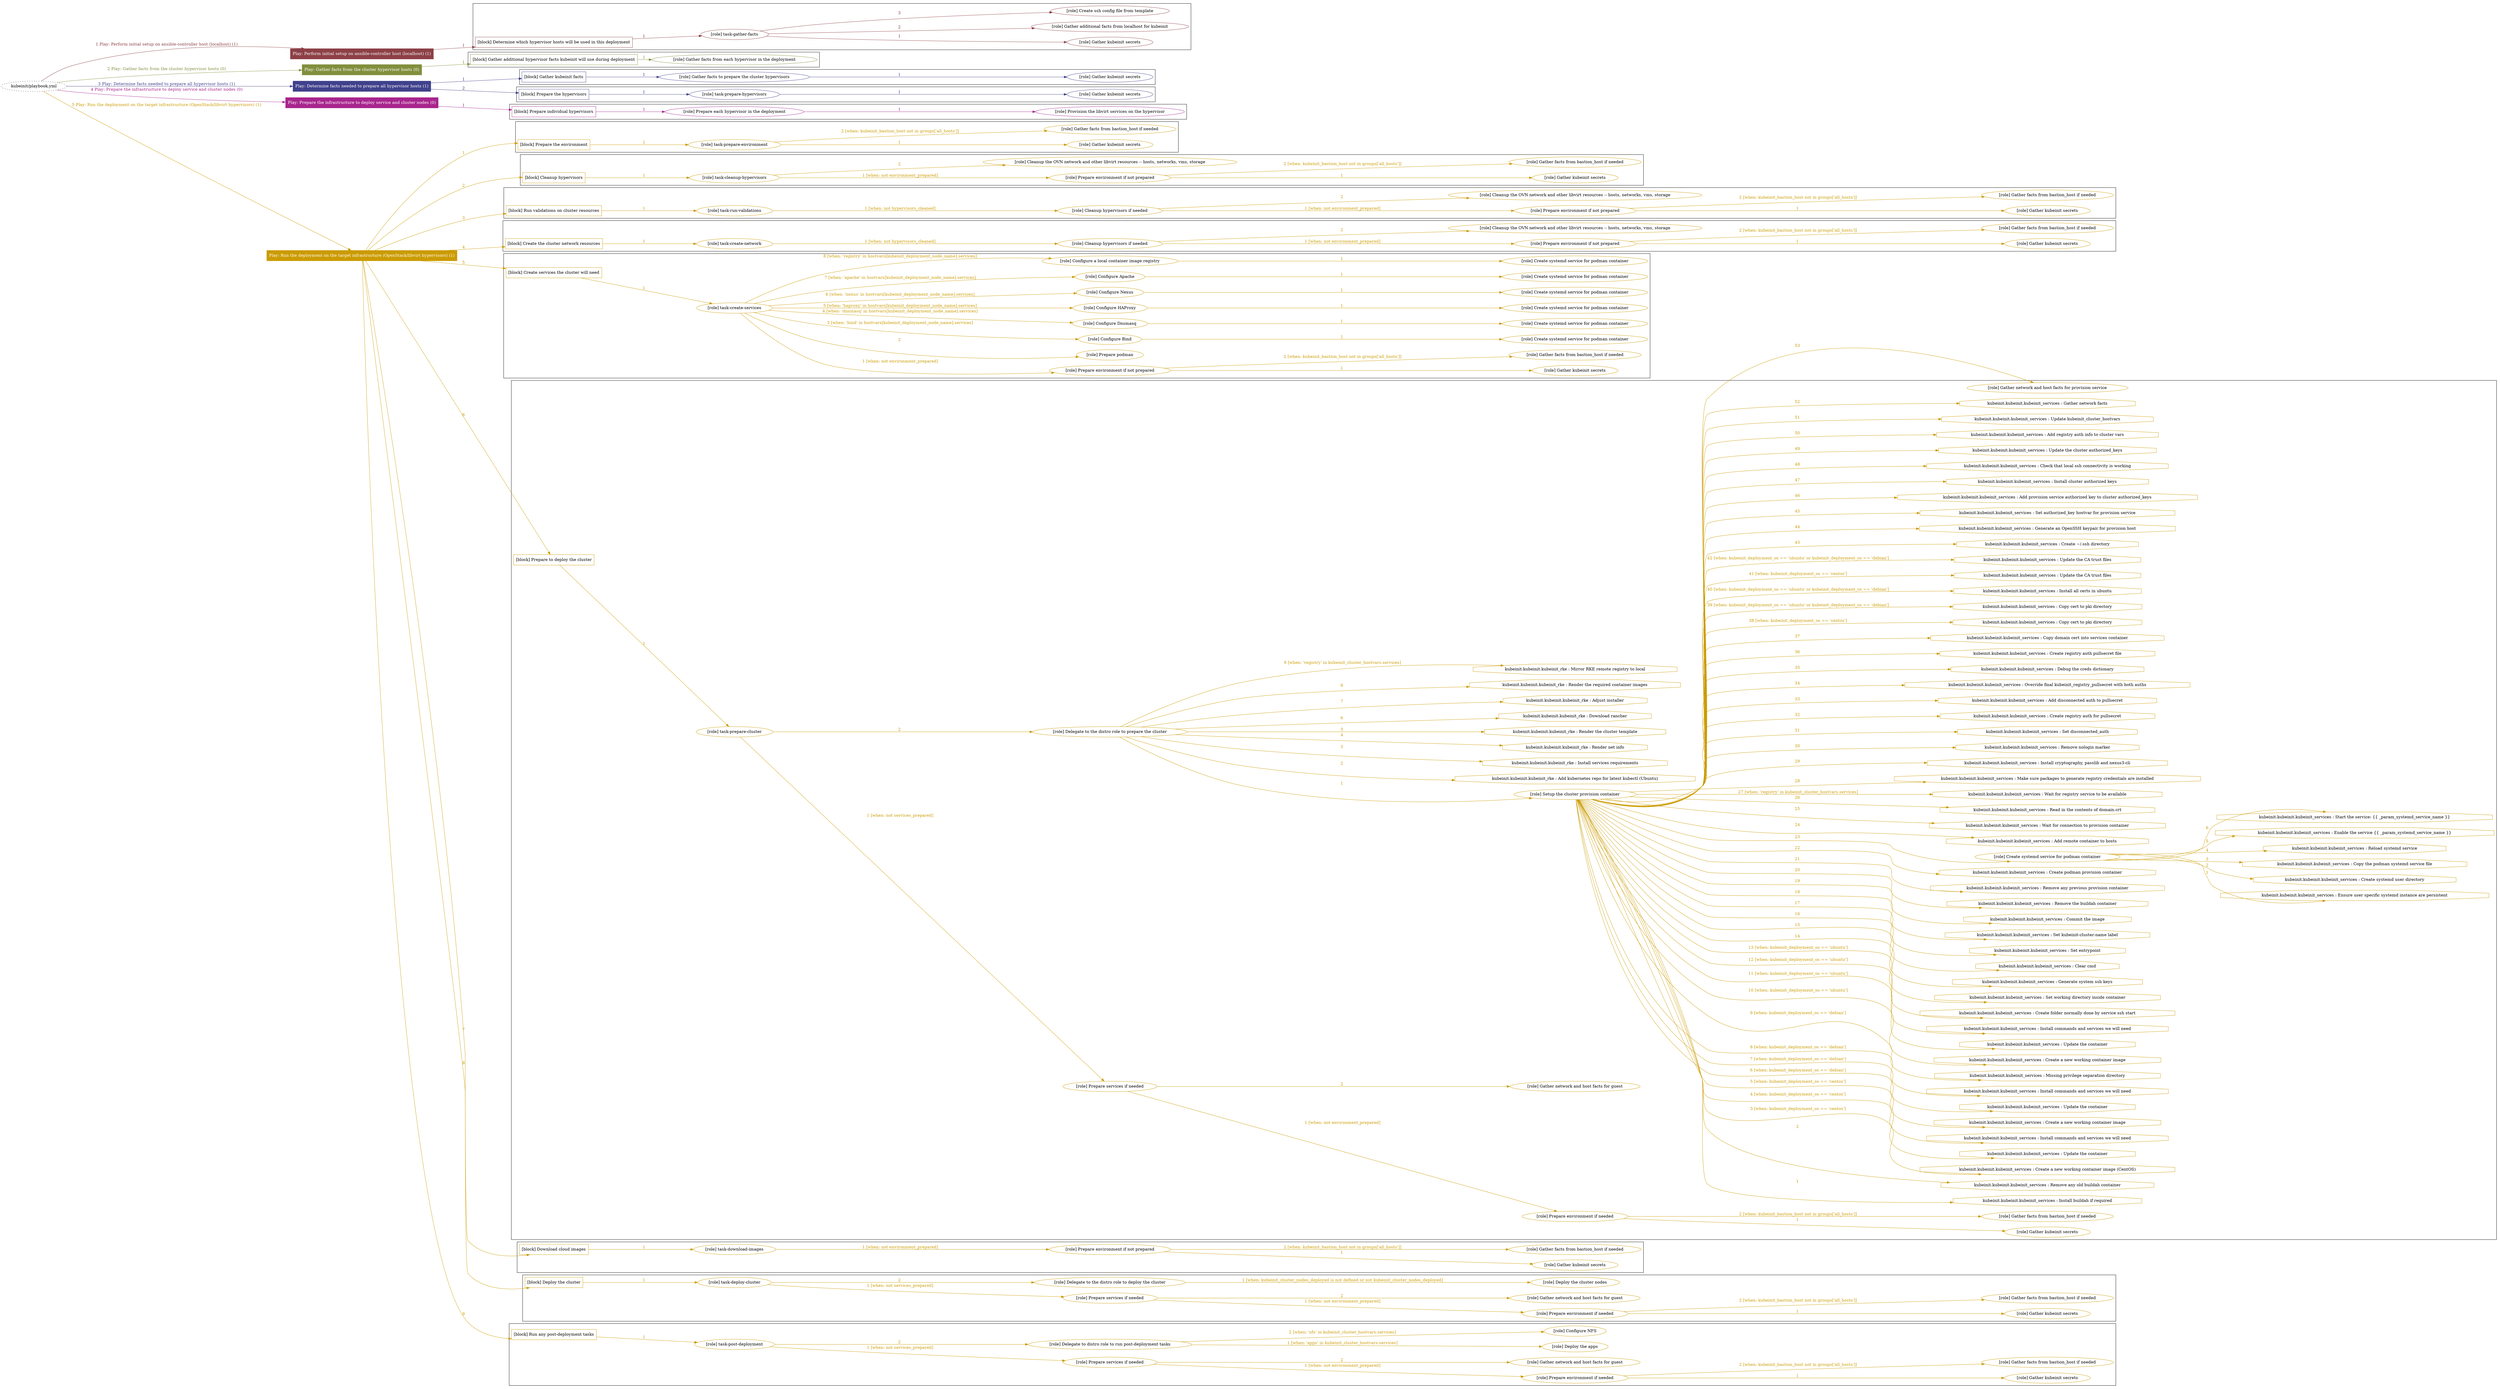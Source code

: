digraph {
	graph [concentrate=true ordering=in rankdir=LR ratio=fill]
	edge [esep=5 sep=10]
	"kubeinit/playbook.yml" [URL="/home/runner/work/kubeinit/kubeinit/kubeinit/playbook.yml" id=playbook_81f14f5e style=dotted]
	"kubeinit/playbook.yml" -> play_04b35f68 [label="1 Play: Perform initial setup on ansible-controller host (localhost) (1)" color="#8c4046" fontcolor="#8c4046" id=edge_play_04b35f68 labeltooltip="1 Play: Perform initial setup on ansible-controller host (localhost) (1)" tooltip="1 Play: Perform initial setup on ansible-controller host (localhost) (1)"]
	subgraph "Play: Perform initial setup on ansible-controller host (localhost) (1)" {
		play_04b35f68 [label="Play: Perform initial setup on ansible-controller host (localhost) (1)" URL="/home/runner/work/kubeinit/kubeinit/kubeinit/playbook.yml" color="#8c4046" fontcolor="#ffffff" id=play_04b35f68 shape=box style=filled tooltip=localhost]
		play_04b35f68 -> block_ebc1a1fc [label=1 color="#8c4046" fontcolor="#8c4046" id=edge_block_ebc1a1fc labeltooltip=1 tooltip=1]
		subgraph cluster_block_ebc1a1fc {
			block_ebc1a1fc [label="[block] Determine which hypervisor hosts will be used in this deployment" URL="/home/runner/work/kubeinit/kubeinit/kubeinit/playbook.yml" color="#8c4046" id=block_ebc1a1fc labeltooltip="Determine which hypervisor hosts will be used in this deployment" shape=box tooltip="Determine which hypervisor hosts will be used in this deployment"]
			block_ebc1a1fc -> role_b2b40195 [label="1 " color="#8c4046" fontcolor="#8c4046" id=edge_role_b2b40195 labeltooltip="1 " tooltip="1 "]
			subgraph "task-gather-facts" {
				role_b2b40195 [label="[role] task-gather-facts" URL="/home/runner/work/kubeinit/kubeinit/kubeinit/playbook.yml" color="#8c4046" id=role_b2b40195 tooltip="task-gather-facts"]
				role_b2b40195 -> role_aafb8204 [label="1 " color="#8c4046" fontcolor="#8c4046" id=edge_role_aafb8204 labeltooltip="1 " tooltip="1 "]
				subgraph "Gather kubeinit secrets" {
					role_aafb8204 [label="[role] Gather kubeinit secrets" URL="/home/runner/.ansible/collections/ansible_collections/kubeinit/kubeinit/roles/kubeinit_prepare/tasks/build_hypervisors_group.yml" color="#8c4046" id=role_aafb8204 tooltip="Gather kubeinit secrets"]
				}
				role_b2b40195 -> role_240050f7 [label="2 " color="#8c4046" fontcolor="#8c4046" id=edge_role_240050f7 labeltooltip="2 " tooltip="2 "]
				subgraph "Gather additional facts from localhost for kubeinit" {
					role_240050f7 [label="[role] Gather additional facts from localhost for kubeinit" URL="/home/runner/.ansible/collections/ansible_collections/kubeinit/kubeinit/roles/kubeinit_prepare/tasks/build_hypervisors_group.yml" color="#8c4046" id=role_240050f7 tooltip="Gather additional facts from localhost for kubeinit"]
				}
				role_b2b40195 -> role_3e3ddf14 [label="3 " color="#8c4046" fontcolor="#8c4046" id=edge_role_3e3ddf14 labeltooltip="3 " tooltip="3 "]
				subgraph "Create ssh config file from template" {
					role_3e3ddf14 [label="[role] Create ssh config file from template" URL="/home/runner/.ansible/collections/ansible_collections/kubeinit/kubeinit/roles/kubeinit_prepare/tasks/build_hypervisors_group.yml" color="#8c4046" id=role_3e3ddf14 tooltip="Create ssh config file from template"]
				}
			}
		}
	}
	"kubeinit/playbook.yml" -> play_53ae69a0 [label="2 Play: Gather facts from the cluster hypervisor hosts (0)" color="#818f3d" fontcolor="#818f3d" id=edge_play_53ae69a0 labeltooltip="2 Play: Gather facts from the cluster hypervisor hosts (0)" tooltip="2 Play: Gather facts from the cluster hypervisor hosts (0)"]
	subgraph "Play: Gather facts from the cluster hypervisor hosts (0)" {
		play_53ae69a0 [label="Play: Gather facts from the cluster hypervisor hosts (0)" URL="/home/runner/work/kubeinit/kubeinit/kubeinit/playbook.yml" color="#818f3d" fontcolor="#ffffff" id=play_53ae69a0 shape=box style=filled tooltip="Play: Gather facts from the cluster hypervisor hosts (0)"]
		play_53ae69a0 -> block_4a20ebe4 [label=1 color="#818f3d" fontcolor="#818f3d" id=edge_block_4a20ebe4 labeltooltip=1 tooltip=1]
		subgraph cluster_block_4a20ebe4 {
			block_4a20ebe4 [label="[block] Gather additional hypervisor facts kubeinit will use during deployment" URL="/home/runner/work/kubeinit/kubeinit/kubeinit/playbook.yml" color="#818f3d" id=block_4a20ebe4 labeltooltip="Gather additional hypervisor facts kubeinit will use during deployment" shape=box tooltip="Gather additional hypervisor facts kubeinit will use during deployment"]
			block_4a20ebe4 -> role_ef07e3de [label="1 " color="#818f3d" fontcolor="#818f3d" id=edge_role_ef07e3de labeltooltip="1 " tooltip="1 "]
			subgraph "Gather facts from each hypervisor in the deployment" {
				role_ef07e3de [label="[role] Gather facts from each hypervisor in the deployment" URL="/home/runner/work/kubeinit/kubeinit/kubeinit/playbook.yml" color="#818f3d" id=role_ef07e3de tooltip="Gather facts from each hypervisor in the deployment"]
			}
		}
	}
	"kubeinit/playbook.yml" -> play_e6612269 [label="3 Play: Determine facts needed to prepare all hypervisor hosts (1)" color="#40418c" fontcolor="#40418c" id=edge_play_e6612269 labeltooltip="3 Play: Determine facts needed to prepare all hypervisor hosts (1)" tooltip="3 Play: Determine facts needed to prepare all hypervisor hosts (1)"]
	subgraph "Play: Determine facts needed to prepare all hypervisor hosts (1)" {
		play_e6612269 [label="Play: Determine facts needed to prepare all hypervisor hosts (1)" URL="/home/runner/work/kubeinit/kubeinit/kubeinit/playbook.yml" color="#40418c" fontcolor="#ffffff" id=play_e6612269 shape=box style=filled tooltip=localhost]
		play_e6612269 -> block_cf3e7252 [label=1 color="#40418c" fontcolor="#40418c" id=edge_block_cf3e7252 labeltooltip=1 tooltip=1]
		subgraph cluster_block_cf3e7252 {
			block_cf3e7252 [label="[block] Gather kubeinit facts" URL="/home/runner/work/kubeinit/kubeinit/kubeinit/playbook.yml" color="#40418c" id=block_cf3e7252 labeltooltip="Gather kubeinit facts" shape=box tooltip="Gather kubeinit facts"]
			block_cf3e7252 -> role_4ac488d0 [label="1 " color="#40418c" fontcolor="#40418c" id=edge_role_4ac488d0 labeltooltip="1 " tooltip="1 "]
			subgraph "Gather facts to prepare the cluster hypervisors" {
				role_4ac488d0 [label="[role] Gather facts to prepare the cluster hypervisors" URL="/home/runner/work/kubeinit/kubeinit/kubeinit/playbook.yml" color="#40418c" id=role_4ac488d0 tooltip="Gather facts to prepare the cluster hypervisors"]
				role_4ac488d0 -> role_209058be [label="1 " color="#40418c" fontcolor="#40418c" id=edge_role_209058be labeltooltip="1 " tooltip="1 "]
				subgraph "Gather kubeinit secrets" {
					role_209058be [label="[role] Gather kubeinit secrets" URL="/home/runner/.ansible/collections/ansible_collections/kubeinit/kubeinit/roles/kubeinit_prepare/tasks/gather_kubeinit_facts.yml" color="#40418c" id=role_209058be tooltip="Gather kubeinit secrets"]
				}
			}
		}
		play_e6612269 -> block_92dd8f2f [label=2 color="#40418c" fontcolor="#40418c" id=edge_block_92dd8f2f labeltooltip=2 tooltip=2]
		subgraph cluster_block_92dd8f2f {
			block_92dd8f2f [label="[block] Prepare the hypervisors" URL="/home/runner/work/kubeinit/kubeinit/kubeinit/playbook.yml" color="#40418c" id=block_92dd8f2f labeltooltip="Prepare the hypervisors" shape=box tooltip="Prepare the hypervisors"]
			block_92dd8f2f -> role_6c9a23a3 [label="1 " color="#40418c" fontcolor="#40418c" id=edge_role_6c9a23a3 labeltooltip="1 " tooltip="1 "]
			subgraph "task-prepare-hypervisors" {
				role_6c9a23a3 [label="[role] task-prepare-hypervisors" URL="/home/runner/work/kubeinit/kubeinit/kubeinit/playbook.yml" color="#40418c" id=role_6c9a23a3 tooltip="task-prepare-hypervisors"]
				role_6c9a23a3 -> role_8008047b [label="1 " color="#40418c" fontcolor="#40418c" id=edge_role_8008047b labeltooltip="1 " tooltip="1 "]
				subgraph "Gather kubeinit secrets" {
					role_8008047b [label="[role] Gather kubeinit secrets" URL="/home/runner/.ansible/collections/ansible_collections/kubeinit/kubeinit/roles/kubeinit_prepare/tasks/gather_kubeinit_facts.yml" color="#40418c" id=role_8008047b tooltip="Gather kubeinit secrets"]
				}
			}
		}
	}
	"kubeinit/playbook.yml" -> play_cf7a13d1 [label="4 Play: Prepare the infrastructure to deploy service and cluster nodes (0)" color="#a8248e" fontcolor="#a8248e" id=edge_play_cf7a13d1 labeltooltip="4 Play: Prepare the infrastructure to deploy service and cluster nodes (0)" tooltip="4 Play: Prepare the infrastructure to deploy service and cluster nodes (0)"]
	subgraph "Play: Prepare the infrastructure to deploy service and cluster nodes (0)" {
		play_cf7a13d1 [label="Play: Prepare the infrastructure to deploy service and cluster nodes (0)" URL="/home/runner/work/kubeinit/kubeinit/kubeinit/playbook.yml" color="#a8248e" fontcolor="#ffffff" id=play_cf7a13d1 shape=box style=filled tooltip="Play: Prepare the infrastructure to deploy service and cluster nodes (0)"]
		play_cf7a13d1 -> block_9419278f [label=1 color="#a8248e" fontcolor="#a8248e" id=edge_block_9419278f labeltooltip=1 tooltip=1]
		subgraph cluster_block_9419278f {
			block_9419278f [label="[block] Prepare individual hypervisors" URL="/home/runner/work/kubeinit/kubeinit/kubeinit/playbook.yml" color="#a8248e" id=block_9419278f labeltooltip="Prepare individual hypervisors" shape=box tooltip="Prepare individual hypervisors"]
			block_9419278f -> role_c1ea3e29 [label="1 " color="#a8248e" fontcolor="#a8248e" id=edge_role_c1ea3e29 labeltooltip="1 " tooltip="1 "]
			subgraph "Prepare each hypervisor in the deployment" {
				role_c1ea3e29 [label="[role] Prepare each hypervisor in the deployment" URL="/home/runner/work/kubeinit/kubeinit/kubeinit/playbook.yml" color="#a8248e" id=role_c1ea3e29 tooltip="Prepare each hypervisor in the deployment"]
				role_c1ea3e29 -> role_2d8143fb [label="1 " color="#a8248e" fontcolor="#a8248e" id=edge_role_2d8143fb labeltooltip="1 " tooltip="1 "]
				subgraph "Provision the libvirt services on the hypervisor" {
					role_2d8143fb [label="[role] Provision the libvirt services on the hypervisor" URL="/home/runner/.ansible/collections/ansible_collections/kubeinit/kubeinit/roles/kubeinit_prepare/tasks/prepare_hypervisor.yml" color="#a8248e" id=role_2d8143fb tooltip="Provision the libvirt services on the hypervisor"]
				}
			}
		}
	}
	"kubeinit/playbook.yml" -> play_96715742 [label="5 Play: Run the deployment on the target infrastructure (OpenStack/libvirt hypervisors) (1)" color="#cb9b01" fontcolor="#cb9b01" id=edge_play_96715742 labeltooltip="5 Play: Run the deployment on the target infrastructure (OpenStack/libvirt hypervisors) (1)" tooltip="5 Play: Run the deployment on the target infrastructure (OpenStack/libvirt hypervisors) (1)"]
	subgraph "Play: Run the deployment on the target infrastructure (OpenStack/libvirt hypervisors) (1)" {
		play_96715742 [label="Play: Run the deployment on the target infrastructure (OpenStack/libvirt hypervisors) (1)" URL="/home/runner/work/kubeinit/kubeinit/kubeinit/playbook.yml" color="#cb9b01" fontcolor="#ffffff" id=play_96715742 shape=box style=filled tooltip=localhost]
		play_96715742 -> block_a4293f86 [label=1 color="#cb9b01" fontcolor="#cb9b01" id=edge_block_a4293f86 labeltooltip=1 tooltip=1]
		subgraph cluster_block_a4293f86 {
			block_a4293f86 [label="[block] Prepare the environment" URL="/home/runner/work/kubeinit/kubeinit/kubeinit/playbook.yml" color="#cb9b01" id=block_a4293f86 labeltooltip="Prepare the environment" shape=box tooltip="Prepare the environment"]
			block_a4293f86 -> role_7e1a172c [label="1 " color="#cb9b01" fontcolor="#cb9b01" id=edge_role_7e1a172c labeltooltip="1 " tooltip="1 "]
			subgraph "task-prepare-environment" {
				role_7e1a172c [label="[role] task-prepare-environment" URL="/home/runner/work/kubeinit/kubeinit/kubeinit/playbook.yml" color="#cb9b01" id=role_7e1a172c tooltip="task-prepare-environment"]
				role_7e1a172c -> role_4526c234 [label="1 " color="#cb9b01" fontcolor="#cb9b01" id=edge_role_4526c234 labeltooltip="1 " tooltip="1 "]
				subgraph "Gather kubeinit secrets" {
					role_4526c234 [label="[role] Gather kubeinit secrets" URL="/home/runner/.ansible/collections/ansible_collections/kubeinit/kubeinit/roles/kubeinit_prepare/tasks/gather_kubeinit_facts.yml" color="#cb9b01" id=role_4526c234 tooltip="Gather kubeinit secrets"]
				}
				role_7e1a172c -> role_468b946e [label="2 [when: kubeinit_bastion_host not in groups['all_hosts']]" color="#cb9b01" fontcolor="#cb9b01" id=edge_role_468b946e labeltooltip="2 [when: kubeinit_bastion_host not in groups['all_hosts']]" tooltip="2 [when: kubeinit_bastion_host not in groups['all_hosts']]"]
				subgraph "Gather facts from bastion_host if needed" {
					role_468b946e [label="[role] Gather facts from bastion_host if needed" URL="/home/runner/.ansible/collections/ansible_collections/kubeinit/kubeinit/roles/kubeinit_prepare/tasks/main.yml" color="#cb9b01" id=role_468b946e tooltip="Gather facts from bastion_host if needed"]
				}
			}
		}
		play_96715742 -> block_34f9b6a3 [label=2 color="#cb9b01" fontcolor="#cb9b01" id=edge_block_34f9b6a3 labeltooltip=2 tooltip=2]
		subgraph cluster_block_34f9b6a3 {
			block_34f9b6a3 [label="[block] Cleanup hypervisors" URL="/home/runner/work/kubeinit/kubeinit/kubeinit/playbook.yml" color="#cb9b01" id=block_34f9b6a3 labeltooltip="Cleanup hypervisors" shape=box tooltip="Cleanup hypervisors"]
			block_34f9b6a3 -> role_6c339ed0 [label="1 " color="#cb9b01" fontcolor="#cb9b01" id=edge_role_6c339ed0 labeltooltip="1 " tooltip="1 "]
			subgraph "task-cleanup-hypervisors" {
				role_6c339ed0 [label="[role] task-cleanup-hypervisors" URL="/home/runner/work/kubeinit/kubeinit/kubeinit/playbook.yml" color="#cb9b01" id=role_6c339ed0 tooltip="task-cleanup-hypervisors"]
				role_6c339ed0 -> role_7536c99f [label="1 [when: not environment_prepared]" color="#cb9b01" fontcolor="#cb9b01" id=edge_role_7536c99f labeltooltip="1 [when: not environment_prepared]" tooltip="1 [when: not environment_prepared]"]
				subgraph "Prepare environment if not prepared" {
					role_7536c99f [label="[role] Prepare environment if not prepared" URL="/home/runner/.ansible/collections/ansible_collections/kubeinit/kubeinit/roles/kubeinit_libvirt/tasks/cleanup_hypervisors.yml" color="#cb9b01" id=role_7536c99f tooltip="Prepare environment if not prepared"]
					role_7536c99f -> role_d3223a81 [label="1 " color="#cb9b01" fontcolor="#cb9b01" id=edge_role_d3223a81 labeltooltip="1 " tooltip="1 "]
					subgraph "Gather kubeinit secrets" {
						role_d3223a81 [label="[role] Gather kubeinit secrets" URL="/home/runner/.ansible/collections/ansible_collections/kubeinit/kubeinit/roles/kubeinit_prepare/tasks/gather_kubeinit_facts.yml" color="#cb9b01" id=role_d3223a81 tooltip="Gather kubeinit secrets"]
					}
					role_7536c99f -> role_ae081b08 [label="2 [when: kubeinit_bastion_host not in groups['all_hosts']]" color="#cb9b01" fontcolor="#cb9b01" id=edge_role_ae081b08 labeltooltip="2 [when: kubeinit_bastion_host not in groups['all_hosts']]" tooltip="2 [when: kubeinit_bastion_host not in groups['all_hosts']]"]
					subgraph "Gather facts from bastion_host if needed" {
						role_ae081b08 [label="[role] Gather facts from bastion_host if needed" URL="/home/runner/.ansible/collections/ansible_collections/kubeinit/kubeinit/roles/kubeinit_prepare/tasks/main.yml" color="#cb9b01" id=role_ae081b08 tooltip="Gather facts from bastion_host if needed"]
					}
				}
				role_6c339ed0 -> role_bde46cee [label="2 " color="#cb9b01" fontcolor="#cb9b01" id=edge_role_bde46cee labeltooltip="2 " tooltip="2 "]
				subgraph "Cleanup the OVN network and other libvirt resources -- hosts, networks, vms, storage" {
					role_bde46cee [label="[role] Cleanup the OVN network and other libvirt resources -- hosts, networks, vms, storage" URL="/home/runner/.ansible/collections/ansible_collections/kubeinit/kubeinit/roles/kubeinit_libvirt/tasks/cleanup_hypervisors.yml" color="#cb9b01" id=role_bde46cee tooltip="Cleanup the OVN network and other libvirt resources -- hosts, networks, vms, storage"]
				}
			}
		}
		play_96715742 -> block_5507d218 [label=3 color="#cb9b01" fontcolor="#cb9b01" id=edge_block_5507d218 labeltooltip=3 tooltip=3]
		subgraph cluster_block_5507d218 {
			block_5507d218 [label="[block] Run validations on cluster resources" URL="/home/runner/work/kubeinit/kubeinit/kubeinit/playbook.yml" color="#cb9b01" id=block_5507d218 labeltooltip="Run validations on cluster resources" shape=box tooltip="Run validations on cluster resources"]
			block_5507d218 -> role_2fa0e1a6 [label="1 " color="#cb9b01" fontcolor="#cb9b01" id=edge_role_2fa0e1a6 labeltooltip="1 " tooltip="1 "]
			subgraph "task-run-validations" {
				role_2fa0e1a6 [label="[role] task-run-validations" URL="/home/runner/work/kubeinit/kubeinit/kubeinit/playbook.yml" color="#cb9b01" id=role_2fa0e1a6 tooltip="task-run-validations"]
				role_2fa0e1a6 -> role_adf4e318 [label="1 [when: not hypervisors_cleaned]" color="#cb9b01" fontcolor="#cb9b01" id=edge_role_adf4e318 labeltooltip="1 [when: not hypervisors_cleaned]" tooltip="1 [when: not hypervisors_cleaned]"]
				subgraph "Cleanup hypervisors if needed" {
					role_adf4e318 [label="[role] Cleanup hypervisors if needed" URL="/home/runner/.ansible/collections/ansible_collections/kubeinit/kubeinit/roles/kubeinit_validations/tasks/main.yml" color="#cb9b01" id=role_adf4e318 tooltip="Cleanup hypervisors if needed"]
					role_adf4e318 -> role_ec7cbab3 [label="1 [when: not environment_prepared]" color="#cb9b01" fontcolor="#cb9b01" id=edge_role_ec7cbab3 labeltooltip="1 [when: not environment_prepared]" tooltip="1 [when: not environment_prepared]"]
					subgraph "Prepare environment if not prepared" {
						role_ec7cbab3 [label="[role] Prepare environment if not prepared" URL="/home/runner/.ansible/collections/ansible_collections/kubeinit/kubeinit/roles/kubeinit_libvirt/tasks/cleanup_hypervisors.yml" color="#cb9b01" id=role_ec7cbab3 tooltip="Prepare environment if not prepared"]
						role_ec7cbab3 -> role_ec71cdcf [label="1 " color="#cb9b01" fontcolor="#cb9b01" id=edge_role_ec71cdcf labeltooltip="1 " tooltip="1 "]
						subgraph "Gather kubeinit secrets" {
							role_ec71cdcf [label="[role] Gather kubeinit secrets" URL="/home/runner/.ansible/collections/ansible_collections/kubeinit/kubeinit/roles/kubeinit_prepare/tasks/gather_kubeinit_facts.yml" color="#cb9b01" id=role_ec71cdcf tooltip="Gather kubeinit secrets"]
						}
						role_ec7cbab3 -> role_5be2d6c8 [label="2 [when: kubeinit_bastion_host not in groups['all_hosts']]" color="#cb9b01" fontcolor="#cb9b01" id=edge_role_5be2d6c8 labeltooltip="2 [when: kubeinit_bastion_host not in groups['all_hosts']]" tooltip="2 [when: kubeinit_bastion_host not in groups['all_hosts']]"]
						subgraph "Gather facts from bastion_host if needed" {
							role_5be2d6c8 [label="[role] Gather facts from bastion_host if needed" URL="/home/runner/.ansible/collections/ansible_collections/kubeinit/kubeinit/roles/kubeinit_prepare/tasks/main.yml" color="#cb9b01" id=role_5be2d6c8 tooltip="Gather facts from bastion_host if needed"]
						}
					}
					role_adf4e318 -> role_c5661b5f [label="2 " color="#cb9b01" fontcolor="#cb9b01" id=edge_role_c5661b5f labeltooltip="2 " tooltip="2 "]
					subgraph "Cleanup the OVN network and other libvirt resources -- hosts, networks, vms, storage" {
						role_c5661b5f [label="[role] Cleanup the OVN network and other libvirt resources -- hosts, networks, vms, storage" URL="/home/runner/.ansible/collections/ansible_collections/kubeinit/kubeinit/roles/kubeinit_libvirt/tasks/cleanup_hypervisors.yml" color="#cb9b01" id=role_c5661b5f tooltip="Cleanup the OVN network and other libvirt resources -- hosts, networks, vms, storage"]
					}
				}
			}
		}
		play_96715742 -> block_ca2530d6 [label=4 color="#cb9b01" fontcolor="#cb9b01" id=edge_block_ca2530d6 labeltooltip=4 tooltip=4]
		subgraph cluster_block_ca2530d6 {
			block_ca2530d6 [label="[block] Create the cluster network resources" URL="/home/runner/work/kubeinit/kubeinit/kubeinit/playbook.yml" color="#cb9b01" id=block_ca2530d6 labeltooltip="Create the cluster network resources" shape=box tooltip="Create the cluster network resources"]
			block_ca2530d6 -> role_8a435ab3 [label="1 " color="#cb9b01" fontcolor="#cb9b01" id=edge_role_8a435ab3 labeltooltip="1 " tooltip="1 "]
			subgraph "task-create-network" {
				role_8a435ab3 [label="[role] task-create-network" URL="/home/runner/work/kubeinit/kubeinit/kubeinit/playbook.yml" color="#cb9b01" id=role_8a435ab3 tooltip="task-create-network"]
				role_8a435ab3 -> role_16ba3e79 [label="1 [when: not hypervisors_cleaned]" color="#cb9b01" fontcolor="#cb9b01" id=edge_role_16ba3e79 labeltooltip="1 [when: not hypervisors_cleaned]" tooltip="1 [when: not hypervisors_cleaned]"]
				subgraph "Cleanup hypervisors if needed" {
					role_16ba3e79 [label="[role] Cleanup hypervisors if needed" URL="/home/runner/.ansible/collections/ansible_collections/kubeinit/kubeinit/roles/kubeinit_libvirt/tasks/create_network.yml" color="#cb9b01" id=role_16ba3e79 tooltip="Cleanup hypervisors if needed"]
					role_16ba3e79 -> role_0b757264 [label="1 [when: not environment_prepared]" color="#cb9b01" fontcolor="#cb9b01" id=edge_role_0b757264 labeltooltip="1 [when: not environment_prepared]" tooltip="1 [when: not environment_prepared]"]
					subgraph "Prepare environment if not prepared" {
						role_0b757264 [label="[role] Prepare environment if not prepared" URL="/home/runner/.ansible/collections/ansible_collections/kubeinit/kubeinit/roles/kubeinit_libvirt/tasks/cleanup_hypervisors.yml" color="#cb9b01" id=role_0b757264 tooltip="Prepare environment if not prepared"]
						role_0b757264 -> role_1a067bf5 [label="1 " color="#cb9b01" fontcolor="#cb9b01" id=edge_role_1a067bf5 labeltooltip="1 " tooltip="1 "]
						subgraph "Gather kubeinit secrets" {
							role_1a067bf5 [label="[role] Gather kubeinit secrets" URL="/home/runner/.ansible/collections/ansible_collections/kubeinit/kubeinit/roles/kubeinit_prepare/tasks/gather_kubeinit_facts.yml" color="#cb9b01" id=role_1a067bf5 tooltip="Gather kubeinit secrets"]
						}
						role_0b757264 -> role_1737719c [label="2 [when: kubeinit_bastion_host not in groups['all_hosts']]" color="#cb9b01" fontcolor="#cb9b01" id=edge_role_1737719c labeltooltip="2 [when: kubeinit_bastion_host not in groups['all_hosts']]" tooltip="2 [when: kubeinit_bastion_host not in groups['all_hosts']]"]
						subgraph "Gather facts from bastion_host if needed" {
							role_1737719c [label="[role] Gather facts from bastion_host if needed" URL="/home/runner/.ansible/collections/ansible_collections/kubeinit/kubeinit/roles/kubeinit_prepare/tasks/main.yml" color="#cb9b01" id=role_1737719c tooltip="Gather facts from bastion_host if needed"]
						}
					}
					role_16ba3e79 -> role_9f8119b8 [label="2 " color="#cb9b01" fontcolor="#cb9b01" id=edge_role_9f8119b8 labeltooltip="2 " tooltip="2 "]
					subgraph "Cleanup the OVN network and other libvirt resources -- hosts, networks, vms, storage" {
						role_9f8119b8 [label="[role] Cleanup the OVN network and other libvirt resources -- hosts, networks, vms, storage" URL="/home/runner/.ansible/collections/ansible_collections/kubeinit/kubeinit/roles/kubeinit_libvirt/tasks/cleanup_hypervisors.yml" color="#cb9b01" id=role_9f8119b8 tooltip="Cleanup the OVN network and other libvirt resources -- hosts, networks, vms, storage"]
					}
				}
			}
		}
		play_96715742 -> block_9841d6d3 [label=5 color="#cb9b01" fontcolor="#cb9b01" id=edge_block_9841d6d3 labeltooltip=5 tooltip=5]
		subgraph cluster_block_9841d6d3 {
			block_9841d6d3 [label="[block] Create services the cluster will need" URL="/home/runner/work/kubeinit/kubeinit/kubeinit/playbook.yml" color="#cb9b01" id=block_9841d6d3 labeltooltip="Create services the cluster will need" shape=box tooltip="Create services the cluster will need"]
			block_9841d6d3 -> role_064fcebe [label="1 " color="#cb9b01" fontcolor="#cb9b01" id=edge_role_064fcebe labeltooltip="1 " tooltip="1 "]
			subgraph "task-create-services" {
				role_064fcebe [label="[role] task-create-services" URL="/home/runner/work/kubeinit/kubeinit/kubeinit/playbook.yml" color="#cb9b01" id=role_064fcebe tooltip="task-create-services"]
				role_064fcebe -> role_98c575d7 [label="1 [when: not environment_prepared]" color="#cb9b01" fontcolor="#cb9b01" id=edge_role_98c575d7 labeltooltip="1 [when: not environment_prepared]" tooltip="1 [when: not environment_prepared]"]
				subgraph "Prepare environment if not prepared" {
					role_98c575d7 [label="[role] Prepare environment if not prepared" URL="/home/runner/.ansible/collections/ansible_collections/kubeinit/kubeinit/roles/kubeinit_services/tasks/main.yml" color="#cb9b01" id=role_98c575d7 tooltip="Prepare environment if not prepared"]
					role_98c575d7 -> role_7d171eab [label="1 " color="#cb9b01" fontcolor="#cb9b01" id=edge_role_7d171eab labeltooltip="1 " tooltip="1 "]
					subgraph "Gather kubeinit secrets" {
						role_7d171eab [label="[role] Gather kubeinit secrets" URL="/home/runner/.ansible/collections/ansible_collections/kubeinit/kubeinit/roles/kubeinit_prepare/tasks/gather_kubeinit_facts.yml" color="#cb9b01" id=role_7d171eab tooltip="Gather kubeinit secrets"]
					}
					role_98c575d7 -> role_e7dce9e5 [label="2 [when: kubeinit_bastion_host not in groups['all_hosts']]" color="#cb9b01" fontcolor="#cb9b01" id=edge_role_e7dce9e5 labeltooltip="2 [when: kubeinit_bastion_host not in groups['all_hosts']]" tooltip="2 [when: kubeinit_bastion_host not in groups['all_hosts']]"]
					subgraph "Gather facts from bastion_host if needed" {
						role_e7dce9e5 [label="[role] Gather facts from bastion_host if needed" URL="/home/runner/.ansible/collections/ansible_collections/kubeinit/kubeinit/roles/kubeinit_prepare/tasks/main.yml" color="#cb9b01" id=role_e7dce9e5 tooltip="Gather facts from bastion_host if needed"]
					}
				}
				role_064fcebe -> role_03784c07 [label="2 " color="#cb9b01" fontcolor="#cb9b01" id=edge_role_03784c07 labeltooltip="2 " tooltip="2 "]
				subgraph "Prepare podman" {
					role_03784c07 [label="[role] Prepare podman" URL="/home/runner/.ansible/collections/ansible_collections/kubeinit/kubeinit/roles/kubeinit_services/tasks/00_create_service_pod.yml" color="#cb9b01" id=role_03784c07 tooltip="Prepare podman"]
				}
				role_064fcebe -> role_bd7d9b00 [label="3 [when: 'bind' in hostvars[kubeinit_deployment_node_name].services]" color="#cb9b01" fontcolor="#cb9b01" id=edge_role_bd7d9b00 labeltooltip="3 [when: 'bind' in hostvars[kubeinit_deployment_node_name].services]" tooltip="3 [when: 'bind' in hostvars[kubeinit_deployment_node_name].services]"]
				subgraph "Configure Bind" {
					role_bd7d9b00 [label="[role] Configure Bind" URL="/home/runner/.ansible/collections/ansible_collections/kubeinit/kubeinit/roles/kubeinit_services/tasks/start_services_containers.yml" color="#cb9b01" id=role_bd7d9b00 tooltip="Configure Bind"]
					role_bd7d9b00 -> role_a06ae372 [label="1 " color="#cb9b01" fontcolor="#cb9b01" id=edge_role_a06ae372 labeltooltip="1 " tooltip="1 "]
					subgraph "Create systemd service for podman container" {
						role_a06ae372 [label="[role] Create systemd service for podman container" URL="/home/runner/.ansible/collections/ansible_collections/kubeinit/kubeinit/roles/kubeinit_bind/tasks/main.yml" color="#cb9b01" id=role_a06ae372 tooltip="Create systemd service for podman container"]
					}
				}
				role_064fcebe -> role_a3defbf5 [label="4 [when: 'dnsmasq' in hostvars[kubeinit_deployment_node_name].services]" color="#cb9b01" fontcolor="#cb9b01" id=edge_role_a3defbf5 labeltooltip="4 [when: 'dnsmasq' in hostvars[kubeinit_deployment_node_name].services]" tooltip="4 [when: 'dnsmasq' in hostvars[kubeinit_deployment_node_name].services]"]
				subgraph "Configure Dnsmasq" {
					role_a3defbf5 [label="[role] Configure Dnsmasq" URL="/home/runner/.ansible/collections/ansible_collections/kubeinit/kubeinit/roles/kubeinit_services/tasks/start_services_containers.yml" color="#cb9b01" id=role_a3defbf5 tooltip="Configure Dnsmasq"]
					role_a3defbf5 -> role_01158bb4 [label="1 " color="#cb9b01" fontcolor="#cb9b01" id=edge_role_01158bb4 labeltooltip="1 " tooltip="1 "]
					subgraph "Create systemd service for podman container" {
						role_01158bb4 [label="[role] Create systemd service for podman container" URL="/home/runner/.ansible/collections/ansible_collections/kubeinit/kubeinit/roles/kubeinit_dnsmasq/tasks/main.yml" color="#cb9b01" id=role_01158bb4 tooltip="Create systemd service for podman container"]
					}
				}
				role_064fcebe -> role_768cfbb1 [label="5 [when: 'haproxy' in hostvars[kubeinit_deployment_node_name].services]" color="#cb9b01" fontcolor="#cb9b01" id=edge_role_768cfbb1 labeltooltip="5 [when: 'haproxy' in hostvars[kubeinit_deployment_node_name].services]" tooltip="5 [when: 'haproxy' in hostvars[kubeinit_deployment_node_name].services]"]
				subgraph "Configure HAProxy" {
					role_768cfbb1 [label="[role] Configure HAProxy" URL="/home/runner/.ansible/collections/ansible_collections/kubeinit/kubeinit/roles/kubeinit_services/tasks/start_services_containers.yml" color="#cb9b01" id=role_768cfbb1 tooltip="Configure HAProxy"]
					role_768cfbb1 -> role_5d1d6302 [label="1 " color="#cb9b01" fontcolor="#cb9b01" id=edge_role_5d1d6302 labeltooltip="1 " tooltip="1 "]
					subgraph "Create systemd service for podman container" {
						role_5d1d6302 [label="[role] Create systemd service for podman container" URL="/home/runner/.ansible/collections/ansible_collections/kubeinit/kubeinit/roles/kubeinit_haproxy/tasks/main.yml" color="#cb9b01" id=role_5d1d6302 tooltip="Create systemd service for podman container"]
					}
				}
				role_064fcebe -> role_4d2e2d6f [label="6 [when: 'nexus' in hostvars[kubeinit_deployment_node_name].services]" color="#cb9b01" fontcolor="#cb9b01" id=edge_role_4d2e2d6f labeltooltip="6 [when: 'nexus' in hostvars[kubeinit_deployment_node_name].services]" tooltip="6 [when: 'nexus' in hostvars[kubeinit_deployment_node_name].services]"]
				subgraph "Configure Nexus" {
					role_4d2e2d6f [label="[role] Configure Nexus" URL="/home/runner/.ansible/collections/ansible_collections/kubeinit/kubeinit/roles/kubeinit_services/tasks/start_services_containers.yml" color="#cb9b01" id=role_4d2e2d6f tooltip="Configure Nexus"]
					role_4d2e2d6f -> role_f9d32b4c [label="1 " color="#cb9b01" fontcolor="#cb9b01" id=edge_role_f9d32b4c labeltooltip="1 " tooltip="1 "]
					subgraph "Create systemd service for podman container" {
						role_f9d32b4c [label="[role] Create systemd service for podman container" URL="/home/runner/.ansible/collections/ansible_collections/kubeinit/kubeinit/roles/kubeinit_nexus/tasks/main.yml" color="#cb9b01" id=role_f9d32b4c tooltip="Create systemd service for podman container"]
					}
				}
				role_064fcebe -> role_a1a099e9 [label="7 [when: 'apache' in hostvars[kubeinit_deployment_node_name].services]" color="#cb9b01" fontcolor="#cb9b01" id=edge_role_a1a099e9 labeltooltip="7 [when: 'apache' in hostvars[kubeinit_deployment_node_name].services]" tooltip="7 [when: 'apache' in hostvars[kubeinit_deployment_node_name].services]"]
				subgraph "Configure Apache" {
					role_a1a099e9 [label="[role] Configure Apache" URL="/home/runner/.ansible/collections/ansible_collections/kubeinit/kubeinit/roles/kubeinit_services/tasks/start_services_containers.yml" color="#cb9b01" id=role_a1a099e9 tooltip="Configure Apache"]
					role_a1a099e9 -> role_963ee45d [label="1 " color="#cb9b01" fontcolor="#cb9b01" id=edge_role_963ee45d labeltooltip="1 " tooltip="1 "]
					subgraph "Create systemd service for podman container" {
						role_963ee45d [label="[role] Create systemd service for podman container" URL="/home/runner/.ansible/collections/ansible_collections/kubeinit/kubeinit/roles/kubeinit_apache/tasks/main.yml" color="#cb9b01" id=role_963ee45d tooltip="Create systemd service for podman container"]
					}
				}
				role_064fcebe -> role_75444116 [label="8 [when: 'registry' in hostvars[kubeinit_deployment_node_name].services]" color="#cb9b01" fontcolor="#cb9b01" id=edge_role_75444116 labeltooltip="8 [when: 'registry' in hostvars[kubeinit_deployment_node_name].services]" tooltip="8 [when: 'registry' in hostvars[kubeinit_deployment_node_name].services]"]
				subgraph "Configure a local container image registry" {
					role_75444116 [label="[role] Configure a local container image registry" URL="/home/runner/.ansible/collections/ansible_collections/kubeinit/kubeinit/roles/kubeinit_services/tasks/start_services_containers.yml" color="#cb9b01" id=role_75444116 tooltip="Configure a local container image registry"]
					role_75444116 -> role_a48385d1 [label="1 " color="#cb9b01" fontcolor="#cb9b01" id=edge_role_a48385d1 labeltooltip="1 " tooltip="1 "]
					subgraph "Create systemd service for podman container" {
						role_a48385d1 [label="[role] Create systemd service for podman container" URL="/home/runner/.ansible/collections/ansible_collections/kubeinit/kubeinit/roles/kubeinit_registry/tasks/main.yml" color="#cb9b01" id=role_a48385d1 tooltip="Create systemd service for podman container"]
					}
				}
			}
		}
		play_96715742 -> block_19603a46 [label=6 color="#cb9b01" fontcolor="#cb9b01" id=edge_block_19603a46 labeltooltip=6 tooltip=6]
		subgraph cluster_block_19603a46 {
			block_19603a46 [label="[block] Prepare to deploy the cluster" URL="/home/runner/work/kubeinit/kubeinit/kubeinit/playbook.yml" color="#cb9b01" id=block_19603a46 labeltooltip="Prepare to deploy the cluster" shape=box tooltip="Prepare to deploy the cluster"]
			block_19603a46 -> role_0e9e5fe8 [label="1 " color="#cb9b01" fontcolor="#cb9b01" id=edge_role_0e9e5fe8 labeltooltip="1 " tooltip="1 "]
			subgraph "task-prepare-cluster" {
				role_0e9e5fe8 [label="[role] task-prepare-cluster" URL="/home/runner/work/kubeinit/kubeinit/kubeinit/playbook.yml" color="#cb9b01" id=role_0e9e5fe8 tooltip="task-prepare-cluster"]
				role_0e9e5fe8 -> role_76894f36 [label="1 [when: not services_prepared]" color="#cb9b01" fontcolor="#cb9b01" id=edge_role_76894f36 labeltooltip="1 [when: not services_prepared]" tooltip="1 [when: not services_prepared]"]
				subgraph "Prepare services if needed" {
					role_76894f36 [label="[role] Prepare services if needed" URL="/home/runner/.ansible/collections/ansible_collections/kubeinit/kubeinit/roles/kubeinit_prepare/tasks/prepare_cluster.yml" color="#cb9b01" id=role_76894f36 tooltip="Prepare services if needed"]
					role_76894f36 -> role_9bf92fe8 [label="1 [when: not environment_prepared]" color="#cb9b01" fontcolor="#cb9b01" id=edge_role_9bf92fe8 labeltooltip="1 [when: not environment_prepared]" tooltip="1 [when: not environment_prepared]"]
					subgraph "Prepare environment if needed" {
						role_9bf92fe8 [label="[role] Prepare environment if needed" URL="/home/runner/.ansible/collections/ansible_collections/kubeinit/kubeinit/roles/kubeinit_services/tasks/prepare_services.yml" color="#cb9b01" id=role_9bf92fe8 tooltip="Prepare environment if needed"]
						role_9bf92fe8 -> role_cbd61f49 [label="1 " color="#cb9b01" fontcolor="#cb9b01" id=edge_role_cbd61f49 labeltooltip="1 " tooltip="1 "]
						subgraph "Gather kubeinit secrets" {
							role_cbd61f49 [label="[role] Gather kubeinit secrets" URL="/home/runner/.ansible/collections/ansible_collections/kubeinit/kubeinit/roles/kubeinit_prepare/tasks/gather_kubeinit_facts.yml" color="#cb9b01" id=role_cbd61f49 tooltip="Gather kubeinit secrets"]
						}
						role_9bf92fe8 -> role_5d76cdac [label="2 [when: kubeinit_bastion_host not in groups['all_hosts']]" color="#cb9b01" fontcolor="#cb9b01" id=edge_role_5d76cdac labeltooltip="2 [when: kubeinit_bastion_host not in groups['all_hosts']]" tooltip="2 [when: kubeinit_bastion_host not in groups['all_hosts']]"]
						subgraph "Gather facts from bastion_host if needed" {
							role_5d76cdac [label="[role] Gather facts from bastion_host if needed" URL="/home/runner/.ansible/collections/ansible_collections/kubeinit/kubeinit/roles/kubeinit_prepare/tasks/main.yml" color="#cb9b01" id=role_5d76cdac tooltip="Gather facts from bastion_host if needed"]
						}
					}
					role_76894f36 -> role_d8d4bcef [label="2 " color="#cb9b01" fontcolor="#cb9b01" id=edge_role_d8d4bcef labeltooltip="2 " tooltip="2 "]
					subgraph "Gather network and host facts for guest" {
						role_d8d4bcef [label="[role] Gather network and host facts for guest" URL="/home/runner/.ansible/collections/ansible_collections/kubeinit/kubeinit/roles/kubeinit_services/tasks/prepare_services.yml" color="#cb9b01" id=role_d8d4bcef tooltip="Gather network and host facts for guest"]
					}
				}
				role_0e9e5fe8 -> role_861b8c06 [label="2 " color="#cb9b01" fontcolor="#cb9b01" id=edge_role_861b8c06 labeltooltip="2 " tooltip="2 "]
				subgraph "Delegate to the distro role to prepare the cluster" {
					role_861b8c06 [label="[role] Delegate to the distro role to prepare the cluster" URL="/home/runner/.ansible/collections/ansible_collections/kubeinit/kubeinit/roles/kubeinit_prepare/tasks/prepare_cluster.yml" color="#cb9b01" id=role_861b8c06 tooltip="Delegate to the distro role to prepare the cluster"]
					role_861b8c06 -> role_9b35701e [label="1 " color="#cb9b01" fontcolor="#cb9b01" id=edge_role_9b35701e labeltooltip="1 " tooltip="1 "]
					subgraph "Setup the cluster provision container" {
						role_9b35701e [label="[role] Setup the cluster provision container" URL="/home/runner/.ansible/collections/ansible_collections/kubeinit/kubeinit/roles/kubeinit_rke/tasks/prepare_cluster.yml" color="#cb9b01" id=role_9b35701e tooltip="Setup the cluster provision container"]
						task_a38cf87f [label="kubeinit.kubeinit.kubeinit_services : Install buildah if required" URL="/home/runner/.ansible/collections/ansible_collections/kubeinit/kubeinit/roles/kubeinit_services/tasks/create_provision_container.yml" color="#cb9b01" id=task_a38cf87f shape=octagon tooltip="kubeinit.kubeinit.kubeinit_services : Install buildah if required"]
						role_9b35701e -> task_a38cf87f [label="1 " color="#cb9b01" fontcolor="#cb9b01" id=edge_task_a38cf87f labeltooltip="1 " tooltip="1 "]
						task_7a87cec4 [label="kubeinit.kubeinit.kubeinit_services : Remove any old buildah container" URL="/home/runner/.ansible/collections/ansible_collections/kubeinit/kubeinit/roles/kubeinit_services/tasks/create_provision_container.yml" color="#cb9b01" id=task_7a87cec4 shape=octagon tooltip="kubeinit.kubeinit.kubeinit_services : Remove any old buildah container"]
						role_9b35701e -> task_7a87cec4 [label="2 " color="#cb9b01" fontcolor="#cb9b01" id=edge_task_7a87cec4 labeltooltip="2 " tooltip="2 "]
						task_3fd45d44 [label="kubeinit.kubeinit.kubeinit_services : Create a new working container image (CentOS)" URL="/home/runner/.ansible/collections/ansible_collections/kubeinit/kubeinit/roles/kubeinit_services/tasks/create_provision_container.yml" color="#cb9b01" id=task_3fd45d44 shape=octagon tooltip="kubeinit.kubeinit.kubeinit_services : Create a new working container image (CentOS)"]
						role_9b35701e -> task_3fd45d44 [label="3 [when: kubeinit_deployment_os == 'centos']" color="#cb9b01" fontcolor="#cb9b01" id=edge_task_3fd45d44 labeltooltip="3 [when: kubeinit_deployment_os == 'centos']" tooltip="3 [when: kubeinit_deployment_os == 'centos']"]
						task_9b017197 [label="kubeinit.kubeinit.kubeinit_services : Update the container" URL="/home/runner/.ansible/collections/ansible_collections/kubeinit/kubeinit/roles/kubeinit_services/tasks/create_provision_container.yml" color="#cb9b01" id=task_9b017197 shape=octagon tooltip="kubeinit.kubeinit.kubeinit_services : Update the container"]
						role_9b35701e -> task_9b017197 [label="4 [when: kubeinit_deployment_os == 'centos']" color="#cb9b01" fontcolor="#cb9b01" id=edge_task_9b017197 labeltooltip="4 [when: kubeinit_deployment_os == 'centos']" tooltip="4 [when: kubeinit_deployment_os == 'centos']"]
						task_8a700d8d [label="kubeinit.kubeinit.kubeinit_services : Install commands and services we will need" URL="/home/runner/.ansible/collections/ansible_collections/kubeinit/kubeinit/roles/kubeinit_services/tasks/create_provision_container.yml" color="#cb9b01" id=task_8a700d8d shape=octagon tooltip="kubeinit.kubeinit.kubeinit_services : Install commands and services we will need"]
						role_9b35701e -> task_8a700d8d [label="5 [when: kubeinit_deployment_os == 'centos']" color="#cb9b01" fontcolor="#cb9b01" id=edge_task_8a700d8d labeltooltip="5 [when: kubeinit_deployment_os == 'centos']" tooltip="5 [when: kubeinit_deployment_os == 'centos']"]
						task_f3bb40c5 [label="kubeinit.kubeinit.kubeinit_services : Create a new working container image" URL="/home/runner/.ansible/collections/ansible_collections/kubeinit/kubeinit/roles/kubeinit_services/tasks/create_provision_container.yml" color="#cb9b01" id=task_f3bb40c5 shape=octagon tooltip="kubeinit.kubeinit.kubeinit_services : Create a new working container image"]
						role_9b35701e -> task_f3bb40c5 [label="6 [when: kubeinit_deployment_os == 'debian']" color="#cb9b01" fontcolor="#cb9b01" id=edge_task_f3bb40c5 labeltooltip="6 [when: kubeinit_deployment_os == 'debian']" tooltip="6 [when: kubeinit_deployment_os == 'debian']"]
						task_48a18f4d [label="kubeinit.kubeinit.kubeinit_services : Update the container" URL="/home/runner/.ansible/collections/ansible_collections/kubeinit/kubeinit/roles/kubeinit_services/tasks/create_provision_container.yml" color="#cb9b01" id=task_48a18f4d shape=octagon tooltip="kubeinit.kubeinit.kubeinit_services : Update the container"]
						role_9b35701e -> task_48a18f4d [label="7 [when: kubeinit_deployment_os == 'debian']" color="#cb9b01" fontcolor="#cb9b01" id=edge_task_48a18f4d labeltooltip="7 [when: kubeinit_deployment_os == 'debian']" tooltip="7 [when: kubeinit_deployment_os == 'debian']"]
						task_57606bc6 [label="kubeinit.kubeinit.kubeinit_services : Install commands and services we will need" URL="/home/runner/.ansible/collections/ansible_collections/kubeinit/kubeinit/roles/kubeinit_services/tasks/create_provision_container.yml" color="#cb9b01" id=task_57606bc6 shape=octagon tooltip="kubeinit.kubeinit.kubeinit_services : Install commands and services we will need"]
						role_9b35701e -> task_57606bc6 [label="8 [when: kubeinit_deployment_os == 'debian']" color="#cb9b01" fontcolor="#cb9b01" id=edge_task_57606bc6 labeltooltip="8 [when: kubeinit_deployment_os == 'debian']" tooltip="8 [when: kubeinit_deployment_os == 'debian']"]
						task_68e2c2b1 [label="kubeinit.kubeinit.kubeinit_services : Missing privilege separation directory" URL="/home/runner/.ansible/collections/ansible_collections/kubeinit/kubeinit/roles/kubeinit_services/tasks/create_provision_container.yml" color="#cb9b01" id=task_68e2c2b1 shape=octagon tooltip="kubeinit.kubeinit.kubeinit_services : Missing privilege separation directory"]
						role_9b35701e -> task_68e2c2b1 [label="9 [when: kubeinit_deployment_os == 'debian']" color="#cb9b01" fontcolor="#cb9b01" id=edge_task_68e2c2b1 labeltooltip="9 [when: kubeinit_deployment_os == 'debian']" tooltip="9 [when: kubeinit_deployment_os == 'debian']"]
						task_b6b772c0 [label="kubeinit.kubeinit.kubeinit_services : Create a new working container image" URL="/home/runner/.ansible/collections/ansible_collections/kubeinit/kubeinit/roles/kubeinit_services/tasks/create_provision_container.yml" color="#cb9b01" id=task_b6b772c0 shape=octagon tooltip="kubeinit.kubeinit.kubeinit_services : Create a new working container image"]
						role_9b35701e -> task_b6b772c0 [label="10 [when: kubeinit_deployment_os == 'ubuntu']" color="#cb9b01" fontcolor="#cb9b01" id=edge_task_b6b772c0 labeltooltip="10 [when: kubeinit_deployment_os == 'ubuntu']" tooltip="10 [when: kubeinit_deployment_os == 'ubuntu']"]
						task_de1c46bf [label="kubeinit.kubeinit.kubeinit_services : Update the container" URL="/home/runner/.ansible/collections/ansible_collections/kubeinit/kubeinit/roles/kubeinit_services/tasks/create_provision_container.yml" color="#cb9b01" id=task_de1c46bf shape=octagon tooltip="kubeinit.kubeinit.kubeinit_services : Update the container"]
						role_9b35701e -> task_de1c46bf [label="11 [when: kubeinit_deployment_os == 'ubuntu']" color="#cb9b01" fontcolor="#cb9b01" id=edge_task_de1c46bf labeltooltip="11 [when: kubeinit_deployment_os == 'ubuntu']" tooltip="11 [when: kubeinit_deployment_os == 'ubuntu']"]
						task_521e2685 [label="kubeinit.kubeinit.kubeinit_services : Install commands and services we will need" URL="/home/runner/.ansible/collections/ansible_collections/kubeinit/kubeinit/roles/kubeinit_services/tasks/create_provision_container.yml" color="#cb9b01" id=task_521e2685 shape=octagon tooltip="kubeinit.kubeinit.kubeinit_services : Install commands and services we will need"]
						role_9b35701e -> task_521e2685 [label="12 [when: kubeinit_deployment_os == 'ubuntu']" color="#cb9b01" fontcolor="#cb9b01" id=edge_task_521e2685 labeltooltip="12 [when: kubeinit_deployment_os == 'ubuntu']" tooltip="12 [when: kubeinit_deployment_os == 'ubuntu']"]
						task_ae3950c9 [label="kubeinit.kubeinit.kubeinit_services : Create folder normally done by service ssh start" URL="/home/runner/.ansible/collections/ansible_collections/kubeinit/kubeinit/roles/kubeinit_services/tasks/create_provision_container.yml" color="#cb9b01" id=task_ae3950c9 shape=octagon tooltip="kubeinit.kubeinit.kubeinit_services : Create folder normally done by service ssh start"]
						role_9b35701e -> task_ae3950c9 [label="13 [when: kubeinit_deployment_os == 'ubuntu']" color="#cb9b01" fontcolor="#cb9b01" id=edge_task_ae3950c9 labeltooltip="13 [when: kubeinit_deployment_os == 'ubuntu']" tooltip="13 [when: kubeinit_deployment_os == 'ubuntu']"]
						task_a8ad5c94 [label="kubeinit.kubeinit.kubeinit_services : Set working directory inside container" URL="/home/runner/.ansible/collections/ansible_collections/kubeinit/kubeinit/roles/kubeinit_services/tasks/create_provision_container.yml" color="#cb9b01" id=task_a8ad5c94 shape=octagon tooltip="kubeinit.kubeinit.kubeinit_services : Set working directory inside container"]
						role_9b35701e -> task_a8ad5c94 [label="14 " color="#cb9b01" fontcolor="#cb9b01" id=edge_task_a8ad5c94 labeltooltip="14 " tooltip="14 "]
						task_13f9c5cf [label="kubeinit.kubeinit.kubeinit_services : Generate system ssh keys" URL="/home/runner/.ansible/collections/ansible_collections/kubeinit/kubeinit/roles/kubeinit_services/tasks/create_provision_container.yml" color="#cb9b01" id=task_13f9c5cf shape=octagon tooltip="kubeinit.kubeinit.kubeinit_services : Generate system ssh keys"]
						role_9b35701e -> task_13f9c5cf [label="15 " color="#cb9b01" fontcolor="#cb9b01" id=edge_task_13f9c5cf labeltooltip="15 " tooltip="15 "]
						task_0ba03b35 [label="kubeinit.kubeinit.kubeinit_services : Clear cmd" URL="/home/runner/.ansible/collections/ansible_collections/kubeinit/kubeinit/roles/kubeinit_services/tasks/create_provision_container.yml" color="#cb9b01" id=task_0ba03b35 shape=octagon tooltip="kubeinit.kubeinit.kubeinit_services : Clear cmd"]
						role_9b35701e -> task_0ba03b35 [label="16 " color="#cb9b01" fontcolor="#cb9b01" id=edge_task_0ba03b35 labeltooltip="16 " tooltip="16 "]
						task_609cb43a [label="kubeinit.kubeinit.kubeinit_services : Set entrypoint" URL="/home/runner/.ansible/collections/ansible_collections/kubeinit/kubeinit/roles/kubeinit_services/tasks/create_provision_container.yml" color="#cb9b01" id=task_609cb43a shape=octagon tooltip="kubeinit.kubeinit.kubeinit_services : Set entrypoint"]
						role_9b35701e -> task_609cb43a [label="17 " color="#cb9b01" fontcolor="#cb9b01" id=edge_task_609cb43a labeltooltip="17 " tooltip="17 "]
						task_3c11273e [label="kubeinit.kubeinit.kubeinit_services : Set kubeinit-cluster-name label" URL="/home/runner/.ansible/collections/ansible_collections/kubeinit/kubeinit/roles/kubeinit_services/tasks/create_provision_container.yml" color="#cb9b01" id=task_3c11273e shape=octagon tooltip="kubeinit.kubeinit.kubeinit_services : Set kubeinit-cluster-name label"]
						role_9b35701e -> task_3c11273e [label="18 " color="#cb9b01" fontcolor="#cb9b01" id=edge_task_3c11273e labeltooltip="18 " tooltip="18 "]
						task_11509b55 [label="kubeinit.kubeinit.kubeinit_services : Commit the image" URL="/home/runner/.ansible/collections/ansible_collections/kubeinit/kubeinit/roles/kubeinit_services/tasks/create_provision_container.yml" color="#cb9b01" id=task_11509b55 shape=octagon tooltip="kubeinit.kubeinit.kubeinit_services : Commit the image"]
						role_9b35701e -> task_11509b55 [label="19 " color="#cb9b01" fontcolor="#cb9b01" id=edge_task_11509b55 labeltooltip="19 " tooltip="19 "]
						task_72dcebc5 [label="kubeinit.kubeinit.kubeinit_services : Remove the buildah container" URL="/home/runner/.ansible/collections/ansible_collections/kubeinit/kubeinit/roles/kubeinit_services/tasks/create_provision_container.yml" color="#cb9b01" id=task_72dcebc5 shape=octagon tooltip="kubeinit.kubeinit.kubeinit_services : Remove the buildah container"]
						role_9b35701e -> task_72dcebc5 [label="20 " color="#cb9b01" fontcolor="#cb9b01" id=edge_task_72dcebc5 labeltooltip="20 " tooltip="20 "]
						task_1365df16 [label="kubeinit.kubeinit.kubeinit_services : Remove any previous provision container" URL="/home/runner/.ansible/collections/ansible_collections/kubeinit/kubeinit/roles/kubeinit_services/tasks/create_provision_container.yml" color="#cb9b01" id=task_1365df16 shape=octagon tooltip="kubeinit.kubeinit.kubeinit_services : Remove any previous provision container"]
						role_9b35701e -> task_1365df16 [label="21 " color="#cb9b01" fontcolor="#cb9b01" id=edge_task_1365df16 labeltooltip="21 " tooltip="21 "]
						task_0d08fc07 [label="kubeinit.kubeinit.kubeinit_services : Create podman provision container" URL="/home/runner/.ansible/collections/ansible_collections/kubeinit/kubeinit/roles/kubeinit_services/tasks/create_provision_container.yml" color="#cb9b01" id=task_0d08fc07 shape=octagon tooltip="kubeinit.kubeinit.kubeinit_services : Create podman provision container"]
						role_9b35701e -> task_0d08fc07 [label="22 " color="#cb9b01" fontcolor="#cb9b01" id=edge_task_0d08fc07 labeltooltip="22 " tooltip="22 "]
						role_9b35701e -> role_bfdfe709 [label="23 " color="#cb9b01" fontcolor="#cb9b01" id=edge_role_bfdfe709 labeltooltip="23 " tooltip="23 "]
						subgraph "Create systemd service for podman container" {
							role_bfdfe709 [label="[role] Create systemd service for podman container" URL="/home/runner/.ansible/collections/ansible_collections/kubeinit/kubeinit/roles/kubeinit_services/tasks/create_provision_container.yml" color="#cb9b01" id=role_bfdfe709 tooltip="Create systemd service for podman container"]
							task_05c153a2 [label="kubeinit.kubeinit.kubeinit_services : Ensure user specific systemd instance are persistent" URL="/home/runner/.ansible/collections/ansible_collections/kubeinit/kubeinit/roles/kubeinit_services/tasks/create_managed_service.yml" color="#cb9b01" id=task_05c153a2 shape=octagon tooltip="kubeinit.kubeinit.kubeinit_services : Ensure user specific systemd instance are persistent"]
							role_bfdfe709 -> task_05c153a2 [label="1 " color="#cb9b01" fontcolor="#cb9b01" id=edge_task_05c153a2 labeltooltip="1 " tooltip="1 "]
							task_5afe5990 [label="kubeinit.kubeinit.kubeinit_services : Create systemd user directory" URL="/home/runner/.ansible/collections/ansible_collections/kubeinit/kubeinit/roles/kubeinit_services/tasks/create_managed_service.yml" color="#cb9b01" id=task_5afe5990 shape=octagon tooltip="kubeinit.kubeinit.kubeinit_services : Create systemd user directory"]
							role_bfdfe709 -> task_5afe5990 [label="2 " color="#cb9b01" fontcolor="#cb9b01" id=edge_task_5afe5990 labeltooltip="2 " tooltip="2 "]
							task_1b8bdf68 [label="kubeinit.kubeinit.kubeinit_services : Copy the podman systemd service file" URL="/home/runner/.ansible/collections/ansible_collections/kubeinit/kubeinit/roles/kubeinit_services/tasks/create_managed_service.yml" color="#cb9b01" id=task_1b8bdf68 shape=octagon tooltip="kubeinit.kubeinit.kubeinit_services : Copy the podman systemd service file"]
							role_bfdfe709 -> task_1b8bdf68 [label="3 " color="#cb9b01" fontcolor="#cb9b01" id=edge_task_1b8bdf68 labeltooltip="3 " tooltip="3 "]
							task_04855ee7 [label="kubeinit.kubeinit.kubeinit_services : Reload systemd service" URL="/home/runner/.ansible/collections/ansible_collections/kubeinit/kubeinit/roles/kubeinit_services/tasks/create_managed_service.yml" color="#cb9b01" id=task_04855ee7 shape=octagon tooltip="kubeinit.kubeinit.kubeinit_services : Reload systemd service"]
							role_bfdfe709 -> task_04855ee7 [label="4 " color="#cb9b01" fontcolor="#cb9b01" id=edge_task_04855ee7 labeltooltip="4 " tooltip="4 "]
							task_2c53f8bf [label="kubeinit.kubeinit.kubeinit_services : Enable the service {{ _param_systemd_service_name }}" URL="/home/runner/.ansible/collections/ansible_collections/kubeinit/kubeinit/roles/kubeinit_services/tasks/create_managed_service.yml" color="#cb9b01" id=task_2c53f8bf shape=octagon tooltip="kubeinit.kubeinit.kubeinit_services : Enable the service {{ _param_systemd_service_name }}"]
							role_bfdfe709 -> task_2c53f8bf [label="5 " color="#cb9b01" fontcolor="#cb9b01" id=edge_task_2c53f8bf labeltooltip="5 " tooltip="5 "]
							task_0f377138 [label="kubeinit.kubeinit.kubeinit_services : Start the service: {{ _param_systemd_service_name }}" URL="/home/runner/.ansible/collections/ansible_collections/kubeinit/kubeinit/roles/kubeinit_services/tasks/create_managed_service.yml" color="#cb9b01" id=task_0f377138 shape=octagon tooltip="kubeinit.kubeinit.kubeinit_services : Start the service: {{ _param_systemd_service_name }}"]
							role_bfdfe709 -> task_0f377138 [label="6 " color="#cb9b01" fontcolor="#cb9b01" id=edge_task_0f377138 labeltooltip="6 " tooltip="6 "]
						}
						task_0c14bd40 [label="kubeinit.kubeinit.kubeinit_services : Add remote container to hosts" URL="/home/runner/.ansible/collections/ansible_collections/kubeinit/kubeinit/roles/kubeinit_services/tasks/create_provision_container.yml" color="#cb9b01" id=task_0c14bd40 shape=octagon tooltip="kubeinit.kubeinit.kubeinit_services : Add remote container to hosts"]
						role_9b35701e -> task_0c14bd40 [label="24 " color="#cb9b01" fontcolor="#cb9b01" id=edge_task_0c14bd40 labeltooltip="24 " tooltip="24 "]
						task_2fb22752 [label="kubeinit.kubeinit.kubeinit_services : Wait for connection to provision container" URL="/home/runner/.ansible/collections/ansible_collections/kubeinit/kubeinit/roles/kubeinit_services/tasks/create_provision_container.yml" color="#cb9b01" id=task_2fb22752 shape=octagon tooltip="kubeinit.kubeinit.kubeinit_services : Wait for connection to provision container"]
						role_9b35701e -> task_2fb22752 [label="25 " color="#cb9b01" fontcolor="#cb9b01" id=edge_task_2fb22752 labeltooltip="25 " tooltip="25 "]
						task_76ae949d [label="kubeinit.kubeinit.kubeinit_services : Read in the contents of domain.crt" URL="/home/runner/.ansible/collections/ansible_collections/kubeinit/kubeinit/roles/kubeinit_services/tasks/create_provision_container.yml" color="#cb9b01" id=task_76ae949d shape=octagon tooltip="kubeinit.kubeinit.kubeinit_services : Read in the contents of domain.crt"]
						role_9b35701e -> task_76ae949d [label="26 " color="#cb9b01" fontcolor="#cb9b01" id=edge_task_76ae949d labeltooltip="26 " tooltip="26 "]
						task_a7bc5325 [label="kubeinit.kubeinit.kubeinit_services : Wait for registry service to be available" URL="/home/runner/.ansible/collections/ansible_collections/kubeinit/kubeinit/roles/kubeinit_services/tasks/create_provision_container.yml" color="#cb9b01" id=task_a7bc5325 shape=octagon tooltip="kubeinit.kubeinit.kubeinit_services : Wait for registry service to be available"]
						role_9b35701e -> task_a7bc5325 [label="27 [when: 'registry' in kubeinit_cluster_hostvars.services]" color="#cb9b01" fontcolor="#cb9b01" id=edge_task_a7bc5325 labeltooltip="27 [when: 'registry' in kubeinit_cluster_hostvars.services]" tooltip="27 [when: 'registry' in kubeinit_cluster_hostvars.services]"]
						task_707cb744 [label="kubeinit.kubeinit.kubeinit_services : Make sure packages to generate registry credentials are installed" URL="/home/runner/.ansible/collections/ansible_collections/kubeinit/kubeinit/roles/kubeinit_services/tasks/create_provision_container.yml" color="#cb9b01" id=task_707cb744 shape=octagon tooltip="kubeinit.kubeinit.kubeinit_services : Make sure packages to generate registry credentials are installed"]
						role_9b35701e -> task_707cb744 [label="28 " color="#cb9b01" fontcolor="#cb9b01" id=edge_task_707cb744 labeltooltip="28 " tooltip="28 "]
						task_b8976043 [label="kubeinit.kubeinit.kubeinit_services : Install cryptography, passlib and nexus3-cli" URL="/home/runner/.ansible/collections/ansible_collections/kubeinit/kubeinit/roles/kubeinit_services/tasks/create_provision_container.yml" color="#cb9b01" id=task_b8976043 shape=octagon tooltip="kubeinit.kubeinit.kubeinit_services : Install cryptography, passlib and nexus3-cli"]
						role_9b35701e -> task_b8976043 [label="29 " color="#cb9b01" fontcolor="#cb9b01" id=edge_task_b8976043 labeltooltip="29 " tooltip="29 "]
						task_d0a4324c [label="kubeinit.kubeinit.kubeinit_services : Remove nologin marker" URL="/home/runner/.ansible/collections/ansible_collections/kubeinit/kubeinit/roles/kubeinit_services/tasks/create_provision_container.yml" color="#cb9b01" id=task_d0a4324c shape=octagon tooltip="kubeinit.kubeinit.kubeinit_services : Remove nologin marker"]
						role_9b35701e -> task_d0a4324c [label="30 " color="#cb9b01" fontcolor="#cb9b01" id=edge_task_d0a4324c labeltooltip="30 " tooltip="30 "]
						task_fedfba47 [label="kubeinit.kubeinit.kubeinit_services : Set disconnected_auth" URL="/home/runner/.ansible/collections/ansible_collections/kubeinit/kubeinit/roles/kubeinit_services/tasks/create_provision_container.yml" color="#cb9b01" id=task_fedfba47 shape=octagon tooltip="kubeinit.kubeinit.kubeinit_services : Set disconnected_auth"]
						role_9b35701e -> task_fedfba47 [label="31 " color="#cb9b01" fontcolor="#cb9b01" id=edge_task_fedfba47 labeltooltip="31 " tooltip="31 "]
						task_7287780f [label="kubeinit.kubeinit.kubeinit_services : Create registry auth for pullsecret" URL="/home/runner/.ansible/collections/ansible_collections/kubeinit/kubeinit/roles/kubeinit_services/tasks/create_provision_container.yml" color="#cb9b01" id=task_7287780f shape=octagon tooltip="kubeinit.kubeinit.kubeinit_services : Create registry auth for pullsecret"]
						role_9b35701e -> task_7287780f [label="32 " color="#cb9b01" fontcolor="#cb9b01" id=edge_task_7287780f labeltooltip="32 " tooltip="32 "]
						task_d20ae339 [label="kubeinit.kubeinit.kubeinit_services : Add disconnected auth to pullsecret" URL="/home/runner/.ansible/collections/ansible_collections/kubeinit/kubeinit/roles/kubeinit_services/tasks/create_provision_container.yml" color="#cb9b01" id=task_d20ae339 shape=octagon tooltip="kubeinit.kubeinit.kubeinit_services : Add disconnected auth to pullsecret"]
						role_9b35701e -> task_d20ae339 [label="33 " color="#cb9b01" fontcolor="#cb9b01" id=edge_task_d20ae339 labeltooltip="33 " tooltip="33 "]
						task_9f7c3268 [label="kubeinit.kubeinit.kubeinit_services : Override final kubeinit_registry_pullsecret with both auths" URL="/home/runner/.ansible/collections/ansible_collections/kubeinit/kubeinit/roles/kubeinit_services/tasks/create_provision_container.yml" color="#cb9b01" id=task_9f7c3268 shape=octagon tooltip="kubeinit.kubeinit.kubeinit_services : Override final kubeinit_registry_pullsecret with both auths"]
						role_9b35701e -> task_9f7c3268 [label="34 " color="#cb9b01" fontcolor="#cb9b01" id=edge_task_9f7c3268 labeltooltip="34 " tooltip="34 "]
						task_715864e5 [label="kubeinit.kubeinit.kubeinit_services : Debug the creds dictionary" URL="/home/runner/.ansible/collections/ansible_collections/kubeinit/kubeinit/roles/kubeinit_services/tasks/create_provision_container.yml" color="#cb9b01" id=task_715864e5 shape=octagon tooltip="kubeinit.kubeinit.kubeinit_services : Debug the creds dictionary"]
						role_9b35701e -> task_715864e5 [label="35 " color="#cb9b01" fontcolor="#cb9b01" id=edge_task_715864e5 labeltooltip="35 " tooltip="35 "]
						task_7d5f29c4 [label="kubeinit.kubeinit.kubeinit_services : Create registry auth pullsecret file" URL="/home/runner/.ansible/collections/ansible_collections/kubeinit/kubeinit/roles/kubeinit_services/tasks/create_provision_container.yml" color="#cb9b01" id=task_7d5f29c4 shape=octagon tooltip="kubeinit.kubeinit.kubeinit_services : Create registry auth pullsecret file"]
						role_9b35701e -> task_7d5f29c4 [label="36 " color="#cb9b01" fontcolor="#cb9b01" id=edge_task_7d5f29c4 labeltooltip="36 " tooltip="36 "]
						task_c8bde43d [label="kubeinit.kubeinit.kubeinit_services : Copy domain cert into services container" URL="/home/runner/.ansible/collections/ansible_collections/kubeinit/kubeinit/roles/kubeinit_services/tasks/create_provision_container.yml" color="#cb9b01" id=task_c8bde43d shape=octagon tooltip="kubeinit.kubeinit.kubeinit_services : Copy domain cert into services container"]
						role_9b35701e -> task_c8bde43d [label="37 " color="#cb9b01" fontcolor="#cb9b01" id=edge_task_c8bde43d labeltooltip="37 " tooltip="37 "]
						task_078d4ce4 [label="kubeinit.kubeinit.kubeinit_services : Copy cert to pki directory" URL="/home/runner/.ansible/collections/ansible_collections/kubeinit/kubeinit/roles/kubeinit_services/tasks/create_provision_container.yml" color="#cb9b01" id=task_078d4ce4 shape=octagon tooltip="kubeinit.kubeinit.kubeinit_services : Copy cert to pki directory"]
						role_9b35701e -> task_078d4ce4 [label="38 [when: kubeinit_deployment_os == 'centos']" color="#cb9b01" fontcolor="#cb9b01" id=edge_task_078d4ce4 labeltooltip="38 [when: kubeinit_deployment_os == 'centos']" tooltip="38 [when: kubeinit_deployment_os == 'centos']"]
						task_e202426d [label="kubeinit.kubeinit.kubeinit_services : Copy cert to pki directory" URL="/home/runner/.ansible/collections/ansible_collections/kubeinit/kubeinit/roles/kubeinit_services/tasks/create_provision_container.yml" color="#cb9b01" id=task_e202426d shape=octagon tooltip="kubeinit.kubeinit.kubeinit_services : Copy cert to pki directory"]
						role_9b35701e -> task_e202426d [label="39 [when: kubeinit_deployment_os == 'ubuntu' or kubeinit_deployment_os == 'debian']" color="#cb9b01" fontcolor="#cb9b01" id=edge_task_e202426d labeltooltip="39 [when: kubeinit_deployment_os == 'ubuntu' or kubeinit_deployment_os == 'debian']" tooltip="39 [when: kubeinit_deployment_os == 'ubuntu' or kubeinit_deployment_os == 'debian']"]
						task_52701ea7 [label="kubeinit.kubeinit.kubeinit_services : Install all certs in ubuntu" URL="/home/runner/.ansible/collections/ansible_collections/kubeinit/kubeinit/roles/kubeinit_services/tasks/create_provision_container.yml" color="#cb9b01" id=task_52701ea7 shape=octagon tooltip="kubeinit.kubeinit.kubeinit_services : Install all certs in ubuntu"]
						role_9b35701e -> task_52701ea7 [label="40 [when: kubeinit_deployment_os == 'ubuntu' or kubeinit_deployment_os == 'debian']" color="#cb9b01" fontcolor="#cb9b01" id=edge_task_52701ea7 labeltooltip="40 [when: kubeinit_deployment_os == 'ubuntu' or kubeinit_deployment_os == 'debian']" tooltip="40 [when: kubeinit_deployment_os == 'ubuntu' or kubeinit_deployment_os == 'debian']"]
						task_6b525678 [label="kubeinit.kubeinit.kubeinit_services : Update the CA trust files" URL="/home/runner/.ansible/collections/ansible_collections/kubeinit/kubeinit/roles/kubeinit_services/tasks/create_provision_container.yml" color="#cb9b01" id=task_6b525678 shape=octagon tooltip="kubeinit.kubeinit.kubeinit_services : Update the CA trust files"]
						role_9b35701e -> task_6b525678 [label="41 [when: kubeinit_deployment_os == 'centos']" color="#cb9b01" fontcolor="#cb9b01" id=edge_task_6b525678 labeltooltip="41 [when: kubeinit_deployment_os == 'centos']" tooltip="41 [when: kubeinit_deployment_os == 'centos']"]
						task_65214c35 [label="kubeinit.kubeinit.kubeinit_services : Update the CA trust files" URL="/home/runner/.ansible/collections/ansible_collections/kubeinit/kubeinit/roles/kubeinit_services/tasks/create_provision_container.yml" color="#cb9b01" id=task_65214c35 shape=octagon tooltip="kubeinit.kubeinit.kubeinit_services : Update the CA trust files"]
						role_9b35701e -> task_65214c35 [label="42 [when: kubeinit_deployment_os == 'ubuntu' or kubeinit_deployment_os == 'debian']" color="#cb9b01" fontcolor="#cb9b01" id=edge_task_65214c35 labeltooltip="42 [when: kubeinit_deployment_os == 'ubuntu' or kubeinit_deployment_os == 'debian']" tooltip="42 [when: kubeinit_deployment_os == 'ubuntu' or kubeinit_deployment_os == 'debian']"]
						task_e39247e2 [label="kubeinit.kubeinit.kubeinit_services : Create ~/.ssh directory" URL="/home/runner/.ansible/collections/ansible_collections/kubeinit/kubeinit/roles/kubeinit_services/tasks/create_provision_container.yml" color="#cb9b01" id=task_e39247e2 shape=octagon tooltip="kubeinit.kubeinit.kubeinit_services : Create ~/.ssh directory"]
						role_9b35701e -> task_e39247e2 [label="43 " color="#cb9b01" fontcolor="#cb9b01" id=edge_task_e39247e2 labeltooltip="43 " tooltip="43 "]
						task_12dbc70c [label="kubeinit.kubeinit.kubeinit_services : Generate an OpenSSH keypair for provision host" URL="/home/runner/.ansible/collections/ansible_collections/kubeinit/kubeinit/roles/kubeinit_services/tasks/create_provision_container.yml" color="#cb9b01" id=task_12dbc70c shape=octagon tooltip="kubeinit.kubeinit.kubeinit_services : Generate an OpenSSH keypair for provision host"]
						role_9b35701e -> task_12dbc70c [label="44 " color="#cb9b01" fontcolor="#cb9b01" id=edge_task_12dbc70c labeltooltip="44 " tooltip="44 "]
						task_d0f34230 [label="kubeinit.kubeinit.kubeinit_services : Set authorized_key hostvar for provision service" URL="/home/runner/.ansible/collections/ansible_collections/kubeinit/kubeinit/roles/kubeinit_services/tasks/create_provision_container.yml" color="#cb9b01" id=task_d0f34230 shape=octagon tooltip="kubeinit.kubeinit.kubeinit_services : Set authorized_key hostvar for provision service"]
						role_9b35701e -> task_d0f34230 [label="45 " color="#cb9b01" fontcolor="#cb9b01" id=edge_task_d0f34230 labeltooltip="45 " tooltip="45 "]
						task_3ed80693 [label="kubeinit.kubeinit.kubeinit_services : Add provision service authorized key to cluster authorized_keys" URL="/home/runner/.ansible/collections/ansible_collections/kubeinit/kubeinit/roles/kubeinit_services/tasks/create_provision_container.yml" color="#cb9b01" id=task_3ed80693 shape=octagon tooltip="kubeinit.kubeinit.kubeinit_services : Add provision service authorized key to cluster authorized_keys"]
						role_9b35701e -> task_3ed80693 [label="46 " color="#cb9b01" fontcolor="#cb9b01" id=edge_task_3ed80693 labeltooltip="46 " tooltip="46 "]
						task_eda25611 [label="kubeinit.kubeinit.kubeinit_services : Install cluster authorized keys" URL="/home/runner/.ansible/collections/ansible_collections/kubeinit/kubeinit/roles/kubeinit_services/tasks/create_provision_container.yml" color="#cb9b01" id=task_eda25611 shape=octagon tooltip="kubeinit.kubeinit.kubeinit_services : Install cluster authorized keys"]
						role_9b35701e -> task_eda25611 [label="47 " color="#cb9b01" fontcolor="#cb9b01" id=edge_task_eda25611 labeltooltip="47 " tooltip="47 "]
						task_27b7fddb [label="kubeinit.kubeinit.kubeinit_services : Check that local ssh connectivity is working" URL="/home/runner/.ansible/collections/ansible_collections/kubeinit/kubeinit/roles/kubeinit_services/tasks/create_provision_container.yml" color="#cb9b01" id=task_27b7fddb shape=octagon tooltip="kubeinit.kubeinit.kubeinit_services : Check that local ssh connectivity is working"]
						role_9b35701e -> task_27b7fddb [label="48 " color="#cb9b01" fontcolor="#cb9b01" id=edge_task_27b7fddb labeltooltip="48 " tooltip="48 "]
						task_c3c784f0 [label="kubeinit.kubeinit.kubeinit_services : Update the cluster authorized_keys" URL="/home/runner/.ansible/collections/ansible_collections/kubeinit/kubeinit/roles/kubeinit_services/tasks/create_provision_container.yml" color="#cb9b01" id=task_c3c784f0 shape=octagon tooltip="kubeinit.kubeinit.kubeinit_services : Update the cluster authorized_keys"]
						role_9b35701e -> task_c3c784f0 [label="49 " color="#cb9b01" fontcolor="#cb9b01" id=edge_task_c3c784f0 labeltooltip="49 " tooltip="49 "]
						task_51dd44cd [label="kubeinit.kubeinit.kubeinit_services : Add registry auth info to cluster vars" URL="/home/runner/.ansible/collections/ansible_collections/kubeinit/kubeinit/roles/kubeinit_services/tasks/create_provision_container.yml" color="#cb9b01" id=task_51dd44cd shape=octagon tooltip="kubeinit.kubeinit.kubeinit_services : Add registry auth info to cluster vars"]
						role_9b35701e -> task_51dd44cd [label="50 " color="#cb9b01" fontcolor="#cb9b01" id=edge_task_51dd44cd labeltooltip="50 " tooltip="50 "]
						task_dc758247 [label="kubeinit.kubeinit.kubeinit_services : Update kubeinit_cluster_hostvars" URL="/home/runner/.ansible/collections/ansible_collections/kubeinit/kubeinit/roles/kubeinit_services/tasks/create_provision_container.yml" color="#cb9b01" id=task_dc758247 shape=octagon tooltip="kubeinit.kubeinit.kubeinit_services : Update kubeinit_cluster_hostvars"]
						role_9b35701e -> task_dc758247 [label="51 " color="#cb9b01" fontcolor="#cb9b01" id=edge_task_dc758247 labeltooltip="51 " tooltip="51 "]
						task_89fffce6 [label="kubeinit.kubeinit.kubeinit_services : Gather network facts" URL="/home/runner/.ansible/collections/ansible_collections/kubeinit/kubeinit/roles/kubeinit_services/tasks/create_provision_container.yml" color="#cb9b01" id=task_89fffce6 shape=octagon tooltip="kubeinit.kubeinit.kubeinit_services : Gather network facts"]
						role_9b35701e -> task_89fffce6 [label="52 " color="#cb9b01" fontcolor="#cb9b01" id=edge_task_89fffce6 labeltooltip="52 " tooltip="52 "]
						role_9b35701e -> role_51dca038 [label="53 " color="#cb9b01" fontcolor="#cb9b01" id=edge_role_51dca038 labeltooltip="53 " tooltip="53 "]
						subgraph "Gather network and host facts for provision service" {
							role_51dca038 [label="[role] Gather network and host facts for provision service" URL="/home/runner/.ansible/collections/ansible_collections/kubeinit/kubeinit/roles/kubeinit_services/tasks/create_provision_container.yml" color="#cb9b01" id=role_51dca038 tooltip="Gather network and host facts for provision service"]
						}
					}
					task_99a46791 [label="kubeinit.kubeinit.kubeinit_rke : Add kubernetes repo for latest kubectl (Ubuntu)" URL="/home/runner/.ansible/collections/ansible_collections/kubeinit/kubeinit/roles/kubeinit_rke/tasks/prepare_cluster.yml" color="#cb9b01" id=task_99a46791 shape=octagon tooltip="kubeinit.kubeinit.kubeinit_rke : Add kubernetes repo for latest kubectl (Ubuntu)"]
					role_861b8c06 -> task_99a46791 [label="2 " color="#cb9b01" fontcolor="#cb9b01" id=edge_task_99a46791 labeltooltip="2 " tooltip="2 "]
					task_d5a81605 [label="kubeinit.kubeinit.kubeinit_rke : Install services requirements" URL="/home/runner/.ansible/collections/ansible_collections/kubeinit/kubeinit/roles/kubeinit_rke/tasks/prepare_cluster.yml" color="#cb9b01" id=task_d5a81605 shape=octagon tooltip="kubeinit.kubeinit.kubeinit_rke : Install services requirements"]
					role_861b8c06 -> task_d5a81605 [label="3 " color="#cb9b01" fontcolor="#cb9b01" id=edge_task_d5a81605 labeltooltip="3 " tooltip="3 "]
					task_61ce3b39 [label="kubeinit.kubeinit.kubeinit_rke : Render net info" URL="/home/runner/.ansible/collections/ansible_collections/kubeinit/kubeinit/roles/kubeinit_rke/tasks/prepare_cluster.yml" color="#cb9b01" id=task_61ce3b39 shape=octagon tooltip="kubeinit.kubeinit.kubeinit_rke : Render net info"]
					role_861b8c06 -> task_61ce3b39 [label="4 " color="#cb9b01" fontcolor="#cb9b01" id=edge_task_61ce3b39 labeltooltip="4 " tooltip="4 "]
					task_d77bffa6 [label="kubeinit.kubeinit.kubeinit_rke : Render the cluster template" URL="/home/runner/.ansible/collections/ansible_collections/kubeinit/kubeinit/roles/kubeinit_rke/tasks/prepare_cluster.yml" color="#cb9b01" id=task_d77bffa6 shape=octagon tooltip="kubeinit.kubeinit.kubeinit_rke : Render the cluster template"]
					role_861b8c06 -> task_d77bffa6 [label="5 " color="#cb9b01" fontcolor="#cb9b01" id=edge_task_d77bffa6 labeltooltip="5 " tooltip="5 "]
					task_5c43508b [label="kubeinit.kubeinit.kubeinit_rke : Download rancher" URL="/home/runner/.ansible/collections/ansible_collections/kubeinit/kubeinit/roles/kubeinit_rke/tasks/prepare_cluster.yml" color="#cb9b01" id=task_5c43508b shape=octagon tooltip="kubeinit.kubeinit.kubeinit_rke : Download rancher"]
					role_861b8c06 -> task_5c43508b [label="6 " color="#cb9b01" fontcolor="#cb9b01" id=edge_task_5c43508b labeltooltip="6 " tooltip="6 "]
					task_7ff866c1 [label="kubeinit.kubeinit.kubeinit_rke : Adjust installer" URL="/home/runner/.ansible/collections/ansible_collections/kubeinit/kubeinit/roles/kubeinit_rke/tasks/prepare_cluster.yml" color="#cb9b01" id=task_7ff866c1 shape=octagon tooltip="kubeinit.kubeinit.kubeinit_rke : Adjust installer"]
					role_861b8c06 -> task_7ff866c1 [label="7 " color="#cb9b01" fontcolor="#cb9b01" id=edge_task_7ff866c1 labeltooltip="7 " tooltip="7 "]
					task_04b77ec9 [label="kubeinit.kubeinit.kubeinit_rke : Render the required container images" URL="/home/runner/.ansible/collections/ansible_collections/kubeinit/kubeinit/roles/kubeinit_rke/tasks/prepare_cluster.yml" color="#cb9b01" id=task_04b77ec9 shape=octagon tooltip="kubeinit.kubeinit.kubeinit_rke : Render the required container images"]
					role_861b8c06 -> task_04b77ec9 [label="8 " color="#cb9b01" fontcolor="#cb9b01" id=edge_task_04b77ec9 labeltooltip="8 " tooltip="8 "]
					task_31ffba01 [label="kubeinit.kubeinit.kubeinit_rke : Mirror RKE remote registry to local" URL="/home/runner/.ansible/collections/ansible_collections/kubeinit/kubeinit/roles/kubeinit_rke/tasks/prepare_cluster.yml" color="#cb9b01" id=task_31ffba01 shape=octagon tooltip="kubeinit.kubeinit.kubeinit_rke : Mirror RKE remote registry to local"]
					role_861b8c06 -> task_31ffba01 [label="9 [when: 'registry' in kubeinit_cluster_hostvars.services]" color="#cb9b01" fontcolor="#cb9b01" id=edge_task_31ffba01 labeltooltip="9 [when: 'registry' in kubeinit_cluster_hostvars.services]" tooltip="9 [when: 'registry' in kubeinit_cluster_hostvars.services]"]
				}
			}
		}
		play_96715742 -> block_3a967e59 [label=7 color="#cb9b01" fontcolor="#cb9b01" id=edge_block_3a967e59 labeltooltip=7 tooltip=7]
		subgraph cluster_block_3a967e59 {
			block_3a967e59 [label="[block] Download cloud images" URL="/home/runner/work/kubeinit/kubeinit/kubeinit/playbook.yml" color="#cb9b01" id=block_3a967e59 labeltooltip="Download cloud images" shape=box tooltip="Download cloud images"]
			block_3a967e59 -> role_06cd0f43 [label="1 " color="#cb9b01" fontcolor="#cb9b01" id=edge_role_06cd0f43 labeltooltip="1 " tooltip="1 "]
			subgraph "task-download-images" {
				role_06cd0f43 [label="[role] task-download-images" URL="/home/runner/work/kubeinit/kubeinit/kubeinit/playbook.yml" color="#cb9b01" id=role_06cd0f43 tooltip="task-download-images"]
				role_06cd0f43 -> role_566e224f [label="1 [when: not environment_prepared]" color="#cb9b01" fontcolor="#cb9b01" id=edge_role_566e224f labeltooltip="1 [when: not environment_prepared]" tooltip="1 [when: not environment_prepared]"]
				subgraph "Prepare environment if not prepared" {
					role_566e224f [label="[role] Prepare environment if not prepared" URL="/home/runner/.ansible/collections/ansible_collections/kubeinit/kubeinit/roles/kubeinit_libvirt/tasks/download_cloud_images.yml" color="#cb9b01" id=role_566e224f tooltip="Prepare environment if not prepared"]
					role_566e224f -> role_5c1789a7 [label="1 " color="#cb9b01" fontcolor="#cb9b01" id=edge_role_5c1789a7 labeltooltip="1 " tooltip="1 "]
					subgraph "Gather kubeinit secrets" {
						role_5c1789a7 [label="[role] Gather kubeinit secrets" URL="/home/runner/.ansible/collections/ansible_collections/kubeinit/kubeinit/roles/kubeinit_prepare/tasks/gather_kubeinit_facts.yml" color="#cb9b01" id=role_5c1789a7 tooltip="Gather kubeinit secrets"]
					}
					role_566e224f -> role_12b1d486 [label="2 [when: kubeinit_bastion_host not in groups['all_hosts']]" color="#cb9b01" fontcolor="#cb9b01" id=edge_role_12b1d486 labeltooltip="2 [when: kubeinit_bastion_host not in groups['all_hosts']]" tooltip="2 [when: kubeinit_bastion_host not in groups['all_hosts']]"]
					subgraph "Gather facts from bastion_host if needed" {
						role_12b1d486 [label="[role] Gather facts from bastion_host if needed" URL="/home/runner/.ansible/collections/ansible_collections/kubeinit/kubeinit/roles/kubeinit_prepare/tasks/main.yml" color="#cb9b01" id=role_12b1d486 tooltip="Gather facts from bastion_host if needed"]
					}
				}
			}
		}
		play_96715742 -> block_75cc6936 [label=8 color="#cb9b01" fontcolor="#cb9b01" id=edge_block_75cc6936 labeltooltip=8 tooltip=8]
		subgraph cluster_block_75cc6936 {
			block_75cc6936 [label="[block] Deploy the cluster" URL="/home/runner/work/kubeinit/kubeinit/kubeinit/playbook.yml" color="#cb9b01" id=block_75cc6936 labeltooltip="Deploy the cluster" shape=box tooltip="Deploy the cluster"]
			block_75cc6936 -> role_95b917df [label="1 " color="#cb9b01" fontcolor="#cb9b01" id=edge_role_95b917df labeltooltip="1 " tooltip="1 "]
			subgraph "task-deploy-cluster" {
				role_95b917df [label="[role] task-deploy-cluster" URL="/home/runner/work/kubeinit/kubeinit/kubeinit/playbook.yml" color="#cb9b01" id=role_95b917df tooltip="task-deploy-cluster"]
				role_95b917df -> role_9b9440c6 [label="1 [when: not services_prepared]" color="#cb9b01" fontcolor="#cb9b01" id=edge_role_9b9440c6 labeltooltip="1 [when: not services_prepared]" tooltip="1 [when: not services_prepared]"]
				subgraph "Prepare services if needed" {
					role_9b9440c6 [label="[role] Prepare services if needed" URL="/home/runner/.ansible/collections/ansible_collections/kubeinit/kubeinit/roles/kubeinit_prepare/tasks/deploy_cluster.yml" color="#cb9b01" id=role_9b9440c6 tooltip="Prepare services if needed"]
					role_9b9440c6 -> role_ddab6b9e [label="1 [when: not environment_prepared]" color="#cb9b01" fontcolor="#cb9b01" id=edge_role_ddab6b9e labeltooltip="1 [when: not environment_prepared]" tooltip="1 [when: not environment_prepared]"]
					subgraph "Prepare environment if needed" {
						role_ddab6b9e [label="[role] Prepare environment if needed" URL="/home/runner/.ansible/collections/ansible_collections/kubeinit/kubeinit/roles/kubeinit_services/tasks/prepare_services.yml" color="#cb9b01" id=role_ddab6b9e tooltip="Prepare environment if needed"]
						role_ddab6b9e -> role_0ccd6f23 [label="1 " color="#cb9b01" fontcolor="#cb9b01" id=edge_role_0ccd6f23 labeltooltip="1 " tooltip="1 "]
						subgraph "Gather kubeinit secrets" {
							role_0ccd6f23 [label="[role] Gather kubeinit secrets" URL="/home/runner/.ansible/collections/ansible_collections/kubeinit/kubeinit/roles/kubeinit_prepare/tasks/gather_kubeinit_facts.yml" color="#cb9b01" id=role_0ccd6f23 tooltip="Gather kubeinit secrets"]
						}
						role_ddab6b9e -> role_0dece7f4 [label="2 [when: kubeinit_bastion_host not in groups['all_hosts']]" color="#cb9b01" fontcolor="#cb9b01" id=edge_role_0dece7f4 labeltooltip="2 [when: kubeinit_bastion_host not in groups['all_hosts']]" tooltip="2 [when: kubeinit_bastion_host not in groups['all_hosts']]"]
						subgraph "Gather facts from bastion_host if needed" {
							role_0dece7f4 [label="[role] Gather facts from bastion_host if needed" URL="/home/runner/.ansible/collections/ansible_collections/kubeinit/kubeinit/roles/kubeinit_prepare/tasks/main.yml" color="#cb9b01" id=role_0dece7f4 tooltip="Gather facts from bastion_host if needed"]
						}
					}
					role_9b9440c6 -> role_5e204ab3 [label="2 " color="#cb9b01" fontcolor="#cb9b01" id=edge_role_5e204ab3 labeltooltip="2 " tooltip="2 "]
					subgraph "Gather network and host facts for guest" {
						role_5e204ab3 [label="[role] Gather network and host facts for guest" URL="/home/runner/.ansible/collections/ansible_collections/kubeinit/kubeinit/roles/kubeinit_services/tasks/prepare_services.yml" color="#cb9b01" id=role_5e204ab3 tooltip="Gather network and host facts for guest"]
					}
				}
				role_95b917df -> role_af47682e [label="2 " color="#cb9b01" fontcolor="#cb9b01" id=edge_role_af47682e labeltooltip="2 " tooltip="2 "]
				subgraph "Delegate to the distro role to deploy the cluster" {
					role_af47682e [label="[role] Delegate to the distro role to deploy the cluster" URL="/home/runner/.ansible/collections/ansible_collections/kubeinit/kubeinit/roles/kubeinit_prepare/tasks/deploy_cluster.yml" color="#cb9b01" id=role_af47682e tooltip="Delegate to the distro role to deploy the cluster"]
					role_af47682e -> role_a999740c [label="1 [when: kubeinit_cluster_nodes_deployed is not defined or not kubeinit_cluster_nodes_deployed]" color="#cb9b01" fontcolor="#cb9b01" id=edge_role_a999740c labeltooltip="1 [when: kubeinit_cluster_nodes_deployed is not defined or not kubeinit_cluster_nodes_deployed]" tooltip="1 [when: kubeinit_cluster_nodes_deployed is not defined or not kubeinit_cluster_nodes_deployed]"]
					subgraph "Deploy the cluster nodes" {
						role_a999740c [label="[role] Deploy the cluster nodes" URL="/home/runner/.ansible/collections/ansible_collections/kubeinit/kubeinit/roles/kubeinit_rke/tasks/main.yml" color="#cb9b01" id=role_a999740c tooltip="Deploy the cluster nodes"]
					}
				}
			}
		}
		play_96715742 -> block_772862d2 [label=9 color="#cb9b01" fontcolor="#cb9b01" id=edge_block_772862d2 labeltooltip=9 tooltip=9]
		subgraph cluster_block_772862d2 {
			block_772862d2 [label="[block] Run any post-deployment tasks" URL="/home/runner/work/kubeinit/kubeinit/kubeinit/playbook.yml" color="#cb9b01" id=block_772862d2 labeltooltip="Run any post-deployment tasks" shape=box tooltip="Run any post-deployment tasks"]
			block_772862d2 -> role_3706d8b6 [label="1 " color="#cb9b01" fontcolor="#cb9b01" id=edge_role_3706d8b6 labeltooltip="1 " tooltip="1 "]
			subgraph "task-post-deployment" {
				role_3706d8b6 [label="[role] task-post-deployment" URL="/home/runner/work/kubeinit/kubeinit/kubeinit/playbook.yml" color="#cb9b01" id=role_3706d8b6 tooltip="task-post-deployment"]
				role_3706d8b6 -> role_220fa99c [label="1 [when: not services_prepared]" color="#cb9b01" fontcolor="#cb9b01" id=edge_role_220fa99c labeltooltip="1 [when: not services_prepared]" tooltip="1 [when: not services_prepared]"]
				subgraph "Prepare services if needed" {
					role_220fa99c [label="[role] Prepare services if needed" URL="/home/runner/.ansible/collections/ansible_collections/kubeinit/kubeinit/roles/kubeinit_prepare/tasks/post_deployment.yml" color="#cb9b01" id=role_220fa99c tooltip="Prepare services if needed"]
					role_220fa99c -> role_9c0cd173 [label="1 [when: not environment_prepared]" color="#cb9b01" fontcolor="#cb9b01" id=edge_role_9c0cd173 labeltooltip="1 [when: not environment_prepared]" tooltip="1 [when: not environment_prepared]"]
					subgraph "Prepare environment if needed" {
						role_9c0cd173 [label="[role] Prepare environment if needed" URL="/home/runner/.ansible/collections/ansible_collections/kubeinit/kubeinit/roles/kubeinit_services/tasks/prepare_services.yml" color="#cb9b01" id=role_9c0cd173 tooltip="Prepare environment if needed"]
						role_9c0cd173 -> role_5254ff13 [label="1 " color="#cb9b01" fontcolor="#cb9b01" id=edge_role_5254ff13 labeltooltip="1 " tooltip="1 "]
						subgraph "Gather kubeinit secrets" {
							role_5254ff13 [label="[role] Gather kubeinit secrets" URL="/home/runner/.ansible/collections/ansible_collections/kubeinit/kubeinit/roles/kubeinit_prepare/tasks/gather_kubeinit_facts.yml" color="#cb9b01" id=role_5254ff13 tooltip="Gather kubeinit secrets"]
						}
						role_9c0cd173 -> role_b7471bbc [label="2 [when: kubeinit_bastion_host not in groups['all_hosts']]" color="#cb9b01" fontcolor="#cb9b01" id=edge_role_b7471bbc labeltooltip="2 [when: kubeinit_bastion_host not in groups['all_hosts']]" tooltip="2 [when: kubeinit_bastion_host not in groups['all_hosts']]"]
						subgraph "Gather facts from bastion_host if needed" {
							role_b7471bbc [label="[role] Gather facts from bastion_host if needed" URL="/home/runner/.ansible/collections/ansible_collections/kubeinit/kubeinit/roles/kubeinit_prepare/tasks/main.yml" color="#cb9b01" id=role_b7471bbc tooltip="Gather facts from bastion_host if needed"]
						}
					}
					role_220fa99c -> role_2f69b1ae [label="2 " color="#cb9b01" fontcolor="#cb9b01" id=edge_role_2f69b1ae labeltooltip="2 " tooltip="2 "]
					subgraph "Gather network and host facts for guest" {
						role_2f69b1ae [label="[role] Gather network and host facts for guest" URL="/home/runner/.ansible/collections/ansible_collections/kubeinit/kubeinit/roles/kubeinit_services/tasks/prepare_services.yml" color="#cb9b01" id=role_2f69b1ae tooltip="Gather network and host facts for guest"]
					}
				}
				role_3706d8b6 -> role_abf48d38 [label="2 " color="#cb9b01" fontcolor="#cb9b01" id=edge_role_abf48d38 labeltooltip="2 " tooltip="2 "]
				subgraph "Delegate to distro role to run post-deployment tasks" {
					role_abf48d38 [label="[role] Delegate to distro role to run post-deployment tasks" URL="/home/runner/.ansible/collections/ansible_collections/kubeinit/kubeinit/roles/kubeinit_prepare/tasks/post_deployment.yml" color="#cb9b01" id=role_abf48d38 tooltip="Delegate to distro role to run post-deployment tasks"]
					role_abf48d38 -> role_d22d87c7 [label="1 [when: 'apps' in kubeinit_cluster_hostvars.services]" color="#cb9b01" fontcolor="#cb9b01" id=edge_role_d22d87c7 labeltooltip="1 [when: 'apps' in kubeinit_cluster_hostvars.services]" tooltip="1 [when: 'apps' in kubeinit_cluster_hostvars.services]"]
					subgraph "Deploy the apps" {
						role_d22d87c7 [label="[role] Deploy the apps" URL="/home/runner/.ansible/collections/ansible_collections/kubeinit/kubeinit/roles/kubeinit_rke/tasks/post_deployment_tasks.yml" color="#cb9b01" id=role_d22d87c7 tooltip="Deploy the apps"]
					}
					role_abf48d38 -> role_8ee4ffca [label="2 [when: 'nfs' in kubeinit_cluster_hostvars.services]" color="#cb9b01" fontcolor="#cb9b01" id=edge_role_8ee4ffca labeltooltip="2 [when: 'nfs' in kubeinit_cluster_hostvars.services]" tooltip="2 [when: 'nfs' in kubeinit_cluster_hostvars.services]"]
					subgraph "Configure NFS" {
						role_8ee4ffca [label="[role] Configure NFS" URL="/home/runner/.ansible/collections/ansible_collections/kubeinit/kubeinit/roles/kubeinit_rke/tasks/post_deployment_tasks.yml" color="#cb9b01" id=role_8ee4ffca tooltip="Configure NFS"]
					}
				}
			}
		}
	}
}
